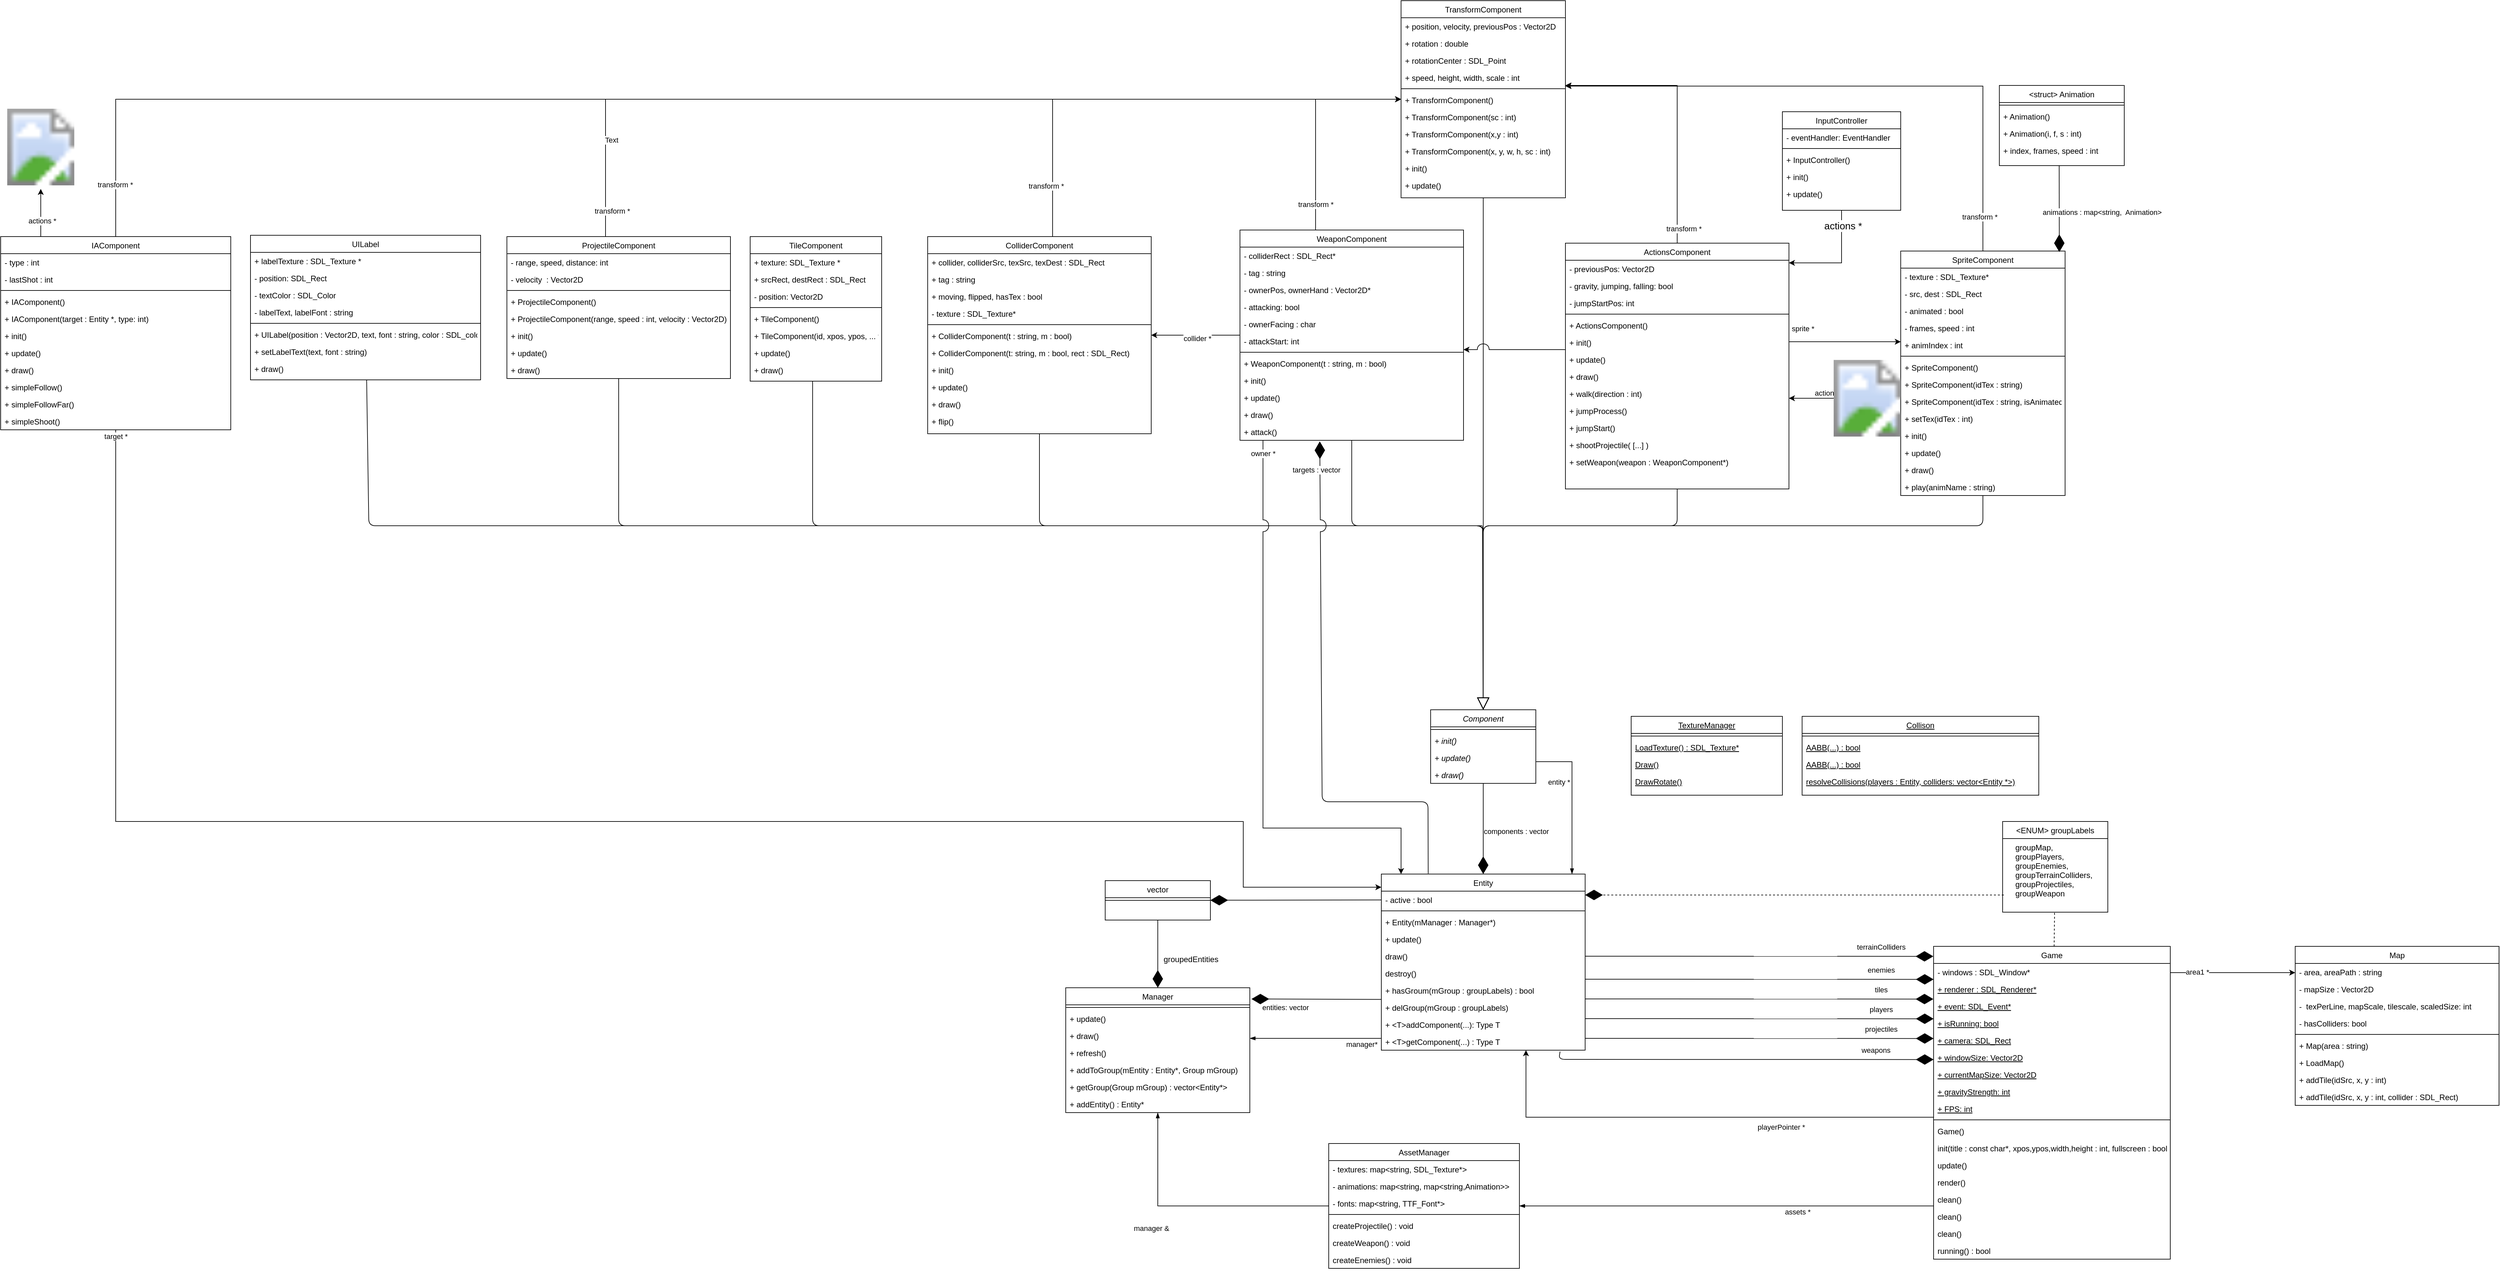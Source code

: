 <mxfile version="14.3.1" type="github">
  <diagram id="C5RBs43oDa-KdzZeNtuy" name="Page-1">
    <mxGraphModel dx="8764" dy="4984" grid="1" gridSize="10" guides="1" tooltips="1" connect="1" arrows="1" fold="1" page="1" pageScale="1" pageWidth="827" pageHeight="1169" math="0" shadow="0">
      <root>
        <mxCell id="WIyWlLk6GJQsqaUBKTNV-0" />
        <mxCell id="WIyWlLk6GJQsqaUBKTNV-1" parent="WIyWlLk6GJQsqaUBKTNV-0" />
        <mxCell id="th5yOO53ETZ3JEMIR0LH-46" style="edgeStyle=orthogonalEdgeStyle;rounded=0;orthogonalLoop=1;jettySize=auto;html=1;endArrow=blockThin;endFill=1;" parent="WIyWlLk6GJQsqaUBKTNV-1" source="th5yOO53ETZ3JEMIR0LH-0" target="th5yOO53ETZ3JEMIR0LH-40" edge="1">
          <mxGeometry relative="1" as="geometry">
            <Array as="points">
              <mxPoint x="850" y="755" />
              <mxPoint x="850" y="755" />
            </Array>
          </mxGeometry>
        </mxCell>
        <mxCell id="th5yOO53ETZ3JEMIR0LH-48" value="assets *" style="edgeLabel;html=1;align=center;verticalAlign=middle;resizable=0;points=[];" parent="th5yOO53ETZ3JEMIR0LH-46" vertex="1" connectable="0">
          <mxGeometry x="-0.193" relative="1" as="geometry">
            <mxPoint x="46.67" y="9" as="offset" />
          </mxGeometry>
        </mxCell>
        <mxCell id="5-TeF3djYb3yzFa6-7YK-39" style="edgeStyle=orthogonalEdgeStyle;rounded=0;orthogonalLoop=1;jettySize=auto;html=1;" edge="1" parent="WIyWlLk6GJQsqaUBKTNV-1" source="th5yOO53ETZ3JEMIR0LH-0" target="5-TeF3djYb3yzFa6-7YK-27">
          <mxGeometry relative="1" as="geometry">
            <Array as="points">
              <mxPoint x="1830" y="400" />
              <mxPoint x="1830" y="400" />
            </Array>
          </mxGeometry>
        </mxCell>
        <mxCell id="5-TeF3djYb3yzFa6-7YK-40" value="area1 *" style="edgeLabel;html=1;align=center;verticalAlign=middle;resizable=0;points=[];" vertex="1" connectable="0" parent="5-TeF3djYb3yzFa6-7YK-39">
          <mxGeometry x="0.326" y="-1" relative="1" as="geometry">
            <mxPoint x="-85.71" y="-2" as="offset" />
          </mxGeometry>
        </mxCell>
        <mxCell id="th5yOO53ETZ3JEMIR0LH-0" value="Game" style="swimlane;fontStyle=0;align=center;verticalAlign=top;childLayout=stackLayout;horizontal=1;startSize=26;horizontalStack=0;resizeParent=1;resizeLast=0;collapsible=1;marginBottom=0;rounded=0;shadow=0;strokeWidth=1;" parent="WIyWlLk6GJQsqaUBKTNV-1" vertex="1">
          <mxGeometry x="1330" y="360" width="360" height="476" as="geometry">
            <mxRectangle x="130" y="380" width="160" height="26" as="alternateBounds" />
          </mxGeometry>
        </mxCell>
        <mxCell id="th5yOO53ETZ3JEMIR0LH-1" value="- windows : SDL_Window*" style="text;align=left;verticalAlign=top;spacingLeft=4;spacingRight=4;overflow=hidden;rotatable=0;points=[[0,0.5],[1,0.5]];portConstraint=eastwest;" parent="th5yOO53ETZ3JEMIR0LH-0" vertex="1">
          <mxGeometry y="26" width="360" height="26" as="geometry" />
        </mxCell>
        <mxCell id="th5yOO53ETZ3JEMIR0LH-2" value="+ renderer : SDL_Renderer*" style="text;align=left;verticalAlign=top;spacingLeft=4;spacingRight=4;overflow=hidden;rotatable=0;points=[[0,0.5],[1,0.5]];portConstraint=eastwest;rounded=0;shadow=0;html=0;fontStyle=4" parent="th5yOO53ETZ3JEMIR0LH-0" vertex="1">
          <mxGeometry y="52" width="360" height="26" as="geometry" />
        </mxCell>
        <mxCell id="th5yOO53ETZ3JEMIR0LH-15" value="+ event: SDL_Event*" style="text;align=left;verticalAlign=top;spacingLeft=4;spacingRight=4;overflow=hidden;rotatable=0;points=[[0,0.5],[1,0.5]];portConstraint=eastwest;rounded=0;shadow=0;html=0;fontStyle=4" parent="th5yOO53ETZ3JEMIR0LH-0" vertex="1">
          <mxGeometry y="78" width="360" height="26" as="geometry" />
        </mxCell>
        <mxCell id="th5yOO53ETZ3JEMIR0LH-17" value="+ isRunning: bool" style="text;align=left;verticalAlign=top;spacingLeft=4;spacingRight=4;overflow=hidden;rotatable=0;points=[[0,0.5],[1,0.5]];portConstraint=eastwest;rounded=0;shadow=0;html=0;fontStyle=4" parent="th5yOO53ETZ3JEMIR0LH-0" vertex="1">
          <mxGeometry y="104" width="360" height="26" as="geometry" />
        </mxCell>
        <mxCell id="th5yOO53ETZ3JEMIR0LH-18" value="+ camera: SDL_Rect" style="text;align=left;verticalAlign=top;spacingLeft=4;spacingRight=4;overflow=hidden;rotatable=0;points=[[0,0.5],[1,0.5]];portConstraint=eastwest;rounded=0;shadow=0;html=0;fontStyle=4" parent="th5yOO53ETZ3JEMIR0LH-0" vertex="1">
          <mxGeometry y="130" width="360" height="26" as="geometry" />
        </mxCell>
        <mxCell id="th5yOO53ETZ3JEMIR0LH-19" value="+ windowSize: Vector2D" style="text;align=left;verticalAlign=top;spacingLeft=4;spacingRight=4;overflow=hidden;rotatable=0;points=[[0,0.5],[1,0.5]];portConstraint=eastwest;rounded=0;shadow=0;html=0;fontStyle=4" parent="th5yOO53ETZ3JEMIR0LH-0" vertex="1">
          <mxGeometry y="156" width="360" height="26" as="geometry" />
        </mxCell>
        <mxCell id="th5yOO53ETZ3JEMIR0LH-20" value="+ currentMapSize: Vector2D" style="text;align=left;verticalAlign=top;spacingLeft=4;spacingRight=4;overflow=hidden;rotatable=0;points=[[0,0.5],[1,0.5]];portConstraint=eastwest;rounded=0;shadow=0;html=0;fontStyle=4" parent="th5yOO53ETZ3JEMIR0LH-0" vertex="1">
          <mxGeometry y="182" width="360" height="26" as="geometry" />
        </mxCell>
        <mxCell id="th5yOO53ETZ3JEMIR0LH-21" value="+ gravityStrength: int" style="text;align=left;verticalAlign=top;spacingLeft=4;spacingRight=4;overflow=hidden;rotatable=0;points=[[0,0.5],[1,0.5]];portConstraint=eastwest;rounded=0;shadow=0;html=0;fontStyle=4" parent="th5yOO53ETZ3JEMIR0LH-0" vertex="1">
          <mxGeometry y="208" width="360" height="26" as="geometry" />
        </mxCell>
        <mxCell id="th5yOO53ETZ3JEMIR0LH-22" value="+ FPS: int" style="text;align=left;verticalAlign=top;spacingLeft=4;spacingRight=4;overflow=hidden;rotatable=0;points=[[0,0.5],[1,0.5]];portConstraint=eastwest;rounded=0;shadow=0;html=0;fontStyle=4" parent="th5yOO53ETZ3JEMIR0LH-0" vertex="1">
          <mxGeometry y="234" width="360" height="26" as="geometry" />
        </mxCell>
        <mxCell id="th5yOO53ETZ3JEMIR0LH-3" value="" style="line;html=1;strokeWidth=1;align=left;verticalAlign=middle;spacingTop=-1;spacingLeft=3;spacingRight=3;rotatable=0;labelPosition=right;points=[];portConstraint=eastwest;" parent="th5yOO53ETZ3JEMIR0LH-0" vertex="1">
          <mxGeometry y="260" width="360" height="8" as="geometry" />
        </mxCell>
        <mxCell id="th5yOO53ETZ3JEMIR0LH-4" value="Game()" style="text;align=left;verticalAlign=top;spacingLeft=4;spacingRight=4;overflow=hidden;rotatable=0;points=[[0,0.5],[1,0.5]];portConstraint=eastwest;fontStyle=0" parent="th5yOO53ETZ3JEMIR0LH-0" vertex="1">
          <mxGeometry y="268" width="360" height="26" as="geometry" />
        </mxCell>
        <mxCell id="th5yOO53ETZ3JEMIR0LH-38" value="init(title : const char*, xpos,ypos,width,height : int, fullscreen : bool)&#xa;" style="text;align=left;verticalAlign=top;spacingLeft=4;spacingRight=4;overflow=hidden;rotatable=0;points=[[0,0.5],[1,0.5]];portConstraint=eastwest;" parent="th5yOO53ETZ3JEMIR0LH-0" vertex="1">
          <mxGeometry y="294" width="360" height="26" as="geometry" />
        </mxCell>
        <mxCell id="th5yOO53ETZ3JEMIR0LH-5" value="update()" style="text;align=left;verticalAlign=top;spacingLeft=4;spacingRight=4;overflow=hidden;rotatable=0;points=[[0,0.5],[1,0.5]];portConstraint=eastwest;" parent="th5yOO53ETZ3JEMIR0LH-0" vertex="1">
          <mxGeometry y="320" width="360" height="26" as="geometry" />
        </mxCell>
        <mxCell id="th5yOO53ETZ3JEMIR0LH-14" value="render()" style="text;align=left;verticalAlign=top;spacingLeft=4;spacingRight=4;overflow=hidden;rotatable=0;points=[[0,0.5],[1,0.5]];portConstraint=eastwest;" parent="th5yOO53ETZ3JEMIR0LH-0" vertex="1">
          <mxGeometry y="346" width="360" height="26" as="geometry" />
        </mxCell>
        <mxCell id="5-TeF3djYb3yzFa6-7YK-45" value="clean()" style="text;align=left;verticalAlign=top;spacingLeft=4;spacingRight=4;overflow=hidden;rotatable=0;points=[[0,0.5],[1,0.5]];portConstraint=eastwest;" vertex="1" parent="th5yOO53ETZ3JEMIR0LH-0">
          <mxGeometry y="372" width="360" height="26" as="geometry" />
        </mxCell>
        <mxCell id="5-TeF3djYb3yzFa6-7YK-44" value="clean()" style="text;align=left;verticalAlign=top;spacingLeft=4;spacingRight=4;overflow=hidden;rotatable=0;points=[[0,0.5],[1,0.5]];portConstraint=eastwest;" vertex="1" parent="th5yOO53ETZ3JEMIR0LH-0">
          <mxGeometry y="398" width="360" height="26" as="geometry" />
        </mxCell>
        <mxCell id="th5yOO53ETZ3JEMIR0LH-12" value="clean()" style="text;align=left;verticalAlign=top;spacingLeft=4;spacingRight=4;overflow=hidden;rotatable=0;points=[[0,0.5],[1,0.5]];portConstraint=eastwest;" parent="th5yOO53ETZ3JEMIR0LH-0" vertex="1">
          <mxGeometry y="424" width="360" height="26" as="geometry" />
        </mxCell>
        <mxCell id="th5yOO53ETZ3JEMIR0LH-13" value="running() : bool" style="text;align=left;verticalAlign=top;spacingLeft=4;spacingRight=4;overflow=hidden;rotatable=0;points=[[0,0.5],[1,0.5]];portConstraint=eastwest;" parent="th5yOO53ETZ3JEMIR0LH-0" vertex="1">
          <mxGeometry y="450" width="360" height="26" as="geometry" />
        </mxCell>
        <mxCell id="th5yOO53ETZ3JEMIR0LH-53" style="edgeStyle=orthogonalEdgeStyle;rounded=0;orthogonalLoop=1;jettySize=auto;html=1;endArrow=blockThin;endFill=1;" parent="WIyWlLk6GJQsqaUBKTNV-1" source="th5yOO53ETZ3JEMIR0LH-24" target="th5yOO53ETZ3JEMIR0LH-50" edge="1">
          <mxGeometry relative="1" as="geometry">
            <Array as="points">
              <mxPoint x="340" y="500" />
              <mxPoint x="340" y="500" />
            </Array>
            <mxPoint x="430" y="490" as="sourcePoint" />
          </mxGeometry>
        </mxCell>
        <mxCell id="th5yOO53ETZ3JEMIR0LH-54" value="manager*" style="edgeLabel;html=1;align=center;verticalAlign=middle;resizable=0;points=[];" parent="th5yOO53ETZ3JEMIR0LH-53" vertex="1" connectable="0">
          <mxGeometry x="0.354" y="-2" relative="1" as="geometry">
            <mxPoint x="105.43" y="10.97" as="offset" />
          </mxGeometry>
        </mxCell>
        <mxCell id="th5yOO53ETZ3JEMIR0LH-24" value="Entity" style="swimlane;fontStyle=0;align=center;verticalAlign=top;childLayout=stackLayout;horizontal=1;startSize=26;horizontalStack=0;resizeParent=1;resizeLast=0;collapsible=1;marginBottom=0;rounded=0;shadow=0;strokeWidth=1;" parent="WIyWlLk6GJQsqaUBKTNV-1" vertex="1">
          <mxGeometry x="490" y="250" width="310" height="268" as="geometry">
            <mxRectangle x="130" y="380" width="160" height="26" as="alternateBounds" />
          </mxGeometry>
        </mxCell>
        <mxCell id="th5yOO53ETZ3JEMIR0LH-55" value="- active : bool" style="text;align=left;verticalAlign=top;spacingLeft=4;spacingRight=4;overflow=hidden;rotatable=0;points=[[0,0.5],[1,0.5]];portConstraint=eastwest;" parent="th5yOO53ETZ3JEMIR0LH-24" vertex="1">
          <mxGeometry y="26" width="310" height="26" as="geometry" />
        </mxCell>
        <mxCell id="th5yOO53ETZ3JEMIR0LH-27" value="" style="line;html=1;strokeWidth=1;align=left;verticalAlign=middle;spacingTop=-1;spacingLeft=3;spacingRight=3;rotatable=0;labelPosition=right;points=[];portConstraint=eastwest;" parent="th5yOO53ETZ3JEMIR0LH-24" vertex="1">
          <mxGeometry y="52" width="310" height="8" as="geometry" />
        </mxCell>
        <mxCell id="th5yOO53ETZ3JEMIR0LH-68" value="+ Entity(mManager : Manager*)" style="text;align=left;verticalAlign=top;spacingLeft=4;spacingRight=4;overflow=hidden;rotatable=0;points=[[0,0.5],[1,0.5]];portConstraint=eastwest;fontStyle=0" parent="th5yOO53ETZ3JEMIR0LH-24" vertex="1">
          <mxGeometry y="60" width="310" height="26" as="geometry" />
        </mxCell>
        <mxCell id="th5yOO53ETZ3JEMIR0LH-70" value="+ update()" style="text;align=left;verticalAlign=top;spacingLeft=4;spacingRight=4;overflow=hidden;rotatable=0;points=[[0,0.5],[1,0.5]];portConstraint=eastwest;" parent="th5yOO53ETZ3JEMIR0LH-24" vertex="1">
          <mxGeometry y="86" width="310" height="26" as="geometry" />
        </mxCell>
        <mxCell id="th5yOO53ETZ3JEMIR0LH-71" value="draw()" style="text;align=left;verticalAlign=top;spacingLeft=4;spacingRight=4;overflow=hidden;rotatable=0;points=[[0,0.5],[1,0.5]];portConstraint=eastwest;" parent="th5yOO53ETZ3JEMIR0LH-24" vertex="1">
          <mxGeometry y="112" width="310" height="26" as="geometry" />
        </mxCell>
        <mxCell id="th5yOO53ETZ3JEMIR0LH-72" value="destroy()" style="text;align=left;verticalAlign=top;spacingLeft=4;spacingRight=4;overflow=hidden;rotatable=0;points=[[0,0.5],[1,0.5]];portConstraint=eastwest;" parent="th5yOO53ETZ3JEMIR0LH-24" vertex="1">
          <mxGeometry y="138" width="310" height="26" as="geometry" />
        </mxCell>
        <mxCell id="th5yOO53ETZ3JEMIR0LH-74" value="+ hasGroum(mGroup : groupLabels) : bool&#xa;" style="text;align=left;verticalAlign=top;spacingLeft=4;spacingRight=4;overflow=hidden;rotatable=0;points=[[0,0.5],[1,0.5]];portConstraint=eastwest;" parent="th5yOO53ETZ3JEMIR0LH-24" vertex="1">
          <mxGeometry y="164" width="310" height="26" as="geometry" />
        </mxCell>
        <mxCell id="th5yOO53ETZ3JEMIR0LH-73" value="+ delGroup(mGroup : groupLabels)&#xa;" style="text;align=left;verticalAlign=top;spacingLeft=4;spacingRight=4;overflow=hidden;rotatable=0;points=[[0,0.5],[1,0.5]];portConstraint=eastwest;" parent="th5yOO53ETZ3JEMIR0LH-24" vertex="1">
          <mxGeometry y="190" width="310" height="26" as="geometry" />
        </mxCell>
        <mxCell id="th5yOO53ETZ3JEMIR0LH-75" value="+ &lt;T&gt;addComponent(...): Type T&#xa;" style="text;align=left;verticalAlign=top;spacingLeft=4;spacingRight=4;overflow=hidden;rotatable=0;points=[[0,0.5],[1,0.5]];portConstraint=eastwest;" parent="th5yOO53ETZ3JEMIR0LH-24" vertex="1">
          <mxGeometry y="216" width="310" height="26" as="geometry" />
        </mxCell>
        <mxCell id="th5yOO53ETZ3JEMIR0LH-76" value="+ &lt;T&gt;getComponent(...) : Type T&#xa;" style="text;align=left;verticalAlign=top;spacingLeft=4;spacingRight=4;overflow=hidden;rotatable=0;points=[[0,0.5],[1,0.5]];portConstraint=eastwest;" parent="th5yOO53ETZ3JEMIR0LH-24" vertex="1">
          <mxGeometry y="242" width="310" height="26" as="geometry" />
        </mxCell>
        <mxCell id="th5yOO53ETZ3JEMIR0LH-30" style="edgeStyle=orthogonalEdgeStyle;rounded=0;orthogonalLoop=1;jettySize=auto;html=1;" parent="WIyWlLk6GJQsqaUBKTNV-1" source="th5yOO53ETZ3JEMIR0LH-0" target="th5yOO53ETZ3JEMIR0LH-24" edge="1">
          <mxGeometry relative="1" as="geometry">
            <mxPoint x="620" y="500" as="targetPoint" />
            <Array as="points">
              <mxPoint x="710" y="620" />
            </Array>
          </mxGeometry>
        </mxCell>
        <mxCell id="th5yOO53ETZ3JEMIR0LH-31" value="playerPointer *" style="edgeLabel;html=1;align=center;verticalAlign=middle;resizable=0;points=[];" parent="th5yOO53ETZ3JEMIR0LH-30" vertex="1" connectable="0">
          <mxGeometry x="-0.319" y="5" relative="1" as="geometry">
            <mxPoint x="13.47" y="10.0" as="offset" />
          </mxGeometry>
        </mxCell>
        <mxCell id="th5yOO53ETZ3JEMIR0LH-32" value="&lt;ENUM&gt; groupLabels" style="swimlane;fontStyle=0;align=center;verticalAlign=top;childLayout=stackLayout;horizontal=1;startSize=26;horizontalStack=0;resizeParent=1;resizeLast=0;collapsible=1;marginBottom=0;rounded=0;shadow=0;strokeWidth=1;" parent="WIyWlLk6GJQsqaUBKTNV-1" vertex="1">
          <mxGeometry x="1435" y="170" width="160" height="138" as="geometry">
            <mxRectangle x="130" y="380" width="160" height="26" as="alternateBounds" />
          </mxGeometry>
        </mxCell>
        <mxCell id="th5yOO53ETZ3JEMIR0LH-36" value="    groupMap,&#xa;    groupPlayers,&#xa;    groupEnemies,&#xa;    groupTerrainColliders,&#xa;    groupProjectiles,&#xa;    groupWeapon" style="text;strokeColor=none;fillColor=none;align=left;verticalAlign=top;spacingLeft=4;spacingRight=4;overflow=hidden;rotatable=0;points=[[0,0.5],[1,0.5]];portConstraint=eastwest;" parent="th5yOO53ETZ3JEMIR0LH-32" vertex="1">
          <mxGeometry y="26" width="160" height="94" as="geometry" />
        </mxCell>
        <mxCell id="th5yOO53ETZ3JEMIR0LH-39" value="" style="html=1;verticalAlign=bottom;endArrow=none;dashed=1;endSize=8;endFill=0;" parent="WIyWlLk6GJQsqaUBKTNV-1" source="th5yOO53ETZ3JEMIR0LH-0" target="th5yOO53ETZ3JEMIR0LH-32" edge="1">
          <mxGeometry relative="1" as="geometry">
            <mxPoint x="1250" y="330" as="sourcePoint" />
            <mxPoint x="1170" y="330" as="targetPoint" />
          </mxGeometry>
        </mxCell>
        <mxCell id="th5yOO53ETZ3JEMIR0LH-40" value="AssetManager" style="swimlane;fontStyle=0;align=center;verticalAlign=top;childLayout=stackLayout;horizontal=1;startSize=26;horizontalStack=0;resizeParent=1;resizeLast=0;collapsible=1;marginBottom=0;rounded=0;shadow=0;strokeWidth=1;" parent="WIyWlLk6GJQsqaUBKTNV-1" vertex="1">
          <mxGeometry x="410" y="660" width="290" height="190" as="geometry">
            <mxRectangle x="130" y="380" width="160" height="26" as="alternateBounds" />
          </mxGeometry>
        </mxCell>
        <mxCell id="th5yOO53ETZ3JEMIR0LH-99" value="- textures: map&lt;string, SDL_Texture*&gt;" style="text;align=left;verticalAlign=top;spacingLeft=4;spacingRight=4;overflow=hidden;rotatable=0;points=[[0,0.5],[1,0.5]];portConstraint=eastwest;" parent="th5yOO53ETZ3JEMIR0LH-40" vertex="1">
          <mxGeometry y="26" width="290" height="26" as="geometry" />
        </mxCell>
        <mxCell id="th5yOO53ETZ3JEMIR0LH-100" value="- animations: map&lt;string, map&lt;string,Animation&gt;&gt;" style="text;align=left;verticalAlign=top;spacingLeft=4;spacingRight=4;overflow=hidden;rotatable=0;points=[[0,0.5],[1,0.5]];portConstraint=eastwest;" parent="th5yOO53ETZ3JEMIR0LH-40" vertex="1">
          <mxGeometry y="52" width="290" height="26" as="geometry" />
        </mxCell>
        <mxCell id="th5yOO53ETZ3JEMIR0LH-101" value="- fonts: map&lt;string, TTF_Font*&gt;" style="text;align=left;verticalAlign=top;spacingLeft=4;spacingRight=4;overflow=hidden;rotatable=0;points=[[0,0.5],[1,0.5]];portConstraint=eastwest;" parent="th5yOO53ETZ3JEMIR0LH-40" vertex="1">
          <mxGeometry y="78" width="290" height="26" as="geometry" />
        </mxCell>
        <mxCell id="th5yOO53ETZ3JEMIR0LH-43" value="" style="line;html=1;strokeWidth=1;align=left;verticalAlign=middle;spacingTop=-1;spacingLeft=3;spacingRight=3;rotatable=0;labelPosition=right;points=[];portConstraint=eastwest;" parent="th5yOO53ETZ3JEMIR0LH-40" vertex="1">
          <mxGeometry y="104" width="290" height="8" as="geometry" />
        </mxCell>
        <mxCell id="th5yOO53ETZ3JEMIR0LH-96" value="createProjectile() : void" style="text;align=left;verticalAlign=top;spacingLeft=4;spacingRight=4;overflow=hidden;rotatable=0;points=[[0,0.5],[1,0.5]];portConstraint=eastwest;" parent="th5yOO53ETZ3JEMIR0LH-40" vertex="1">
          <mxGeometry y="112" width="290" height="26" as="geometry" />
        </mxCell>
        <mxCell id="th5yOO53ETZ3JEMIR0LH-97" value="createWeapon() : void" style="text;align=left;verticalAlign=top;spacingLeft=4;spacingRight=4;overflow=hidden;rotatable=0;points=[[0,0.5],[1,0.5]];portConstraint=eastwest;" parent="th5yOO53ETZ3JEMIR0LH-40" vertex="1">
          <mxGeometry y="138" width="290" height="26" as="geometry" />
        </mxCell>
        <mxCell id="th5yOO53ETZ3JEMIR0LH-98" value="createEnemies() : void" style="text;align=left;verticalAlign=top;spacingLeft=4;spacingRight=4;overflow=hidden;rotatable=0;points=[[0,0.5],[1,0.5]];portConstraint=eastwest;" parent="th5yOO53ETZ3JEMIR0LH-40" vertex="1">
          <mxGeometry y="164" width="290" height="26" as="geometry" />
        </mxCell>
        <mxCell id="th5yOO53ETZ3JEMIR0LH-50" value="Manager" style="swimlane;fontStyle=0;align=center;verticalAlign=top;childLayout=stackLayout;horizontal=1;startSize=26;horizontalStack=0;resizeParent=1;resizeLast=0;collapsible=1;marginBottom=0;rounded=0;shadow=0;strokeWidth=1;" parent="WIyWlLk6GJQsqaUBKTNV-1" vertex="1">
          <mxGeometry x="10" y="423" width="280" height="190" as="geometry">
            <mxRectangle x="130" y="380" width="160" height="26" as="alternateBounds" />
          </mxGeometry>
        </mxCell>
        <mxCell id="th5yOO53ETZ3JEMIR0LH-52" value="" style="line;html=1;strokeWidth=1;align=left;verticalAlign=middle;spacingTop=-1;spacingLeft=3;spacingRight=3;rotatable=0;labelPosition=right;points=[];portConstraint=eastwest;" parent="th5yOO53ETZ3JEMIR0LH-50" vertex="1">
          <mxGeometry y="26" width="280" height="8" as="geometry" />
        </mxCell>
        <mxCell id="th5yOO53ETZ3JEMIR0LH-87" value="+ update()" style="text;align=left;verticalAlign=top;spacingLeft=4;spacingRight=4;overflow=hidden;rotatable=0;points=[[0,0.5],[1,0.5]];portConstraint=eastwest;fontStyle=0" parent="th5yOO53ETZ3JEMIR0LH-50" vertex="1">
          <mxGeometry y="34" width="280" height="26" as="geometry" />
        </mxCell>
        <mxCell id="th5yOO53ETZ3JEMIR0LH-88" value="+ draw()" style="text;align=left;verticalAlign=top;spacingLeft=4;spacingRight=4;overflow=hidden;rotatable=0;points=[[0,0.5],[1,0.5]];portConstraint=eastwest;fontStyle=0" parent="th5yOO53ETZ3JEMIR0LH-50" vertex="1">
          <mxGeometry y="60" width="280" height="26" as="geometry" />
        </mxCell>
        <mxCell id="th5yOO53ETZ3JEMIR0LH-89" value="+ refresh()" style="text;align=left;verticalAlign=top;spacingLeft=4;spacingRight=4;overflow=hidden;rotatable=0;points=[[0,0.5],[1,0.5]];portConstraint=eastwest;fontStyle=0" parent="th5yOO53ETZ3JEMIR0LH-50" vertex="1">
          <mxGeometry y="86" width="280" height="26" as="geometry" />
        </mxCell>
        <mxCell id="th5yOO53ETZ3JEMIR0LH-90" value="+ addToGroup(mEntity : Entity*, Group mGroup)" style="text;align=left;verticalAlign=top;spacingLeft=4;spacingRight=4;overflow=hidden;rotatable=0;points=[[0,0.5],[1,0.5]];portConstraint=eastwest;fontStyle=0" parent="th5yOO53ETZ3JEMIR0LH-50" vertex="1">
          <mxGeometry y="112" width="280" height="26" as="geometry" />
        </mxCell>
        <mxCell id="th5yOO53ETZ3JEMIR0LH-91" value="+ getGroup(Group mGroup) : vector&lt;Entity*&gt;" style="text;align=left;verticalAlign=top;spacingLeft=4;spacingRight=4;overflow=hidden;rotatable=0;points=[[0,0.5],[1,0.5]];portConstraint=eastwest;fontStyle=0" parent="th5yOO53ETZ3JEMIR0LH-50" vertex="1">
          <mxGeometry y="138" width="280" height="26" as="geometry" />
        </mxCell>
        <mxCell id="th5yOO53ETZ3JEMIR0LH-92" value="+ addEntity() : Entity*" style="text;align=left;verticalAlign=top;spacingLeft=4;spacingRight=4;overflow=hidden;rotatable=0;points=[[0,0.5],[1,0.5]];portConstraint=eastwest;fontStyle=0" parent="th5yOO53ETZ3JEMIR0LH-50" vertex="1">
          <mxGeometry y="164" width="280" height="26" as="geometry" />
        </mxCell>
        <mxCell id="th5yOO53ETZ3JEMIR0LH-63" style="edgeStyle=orthogonalEdgeStyle;rounded=0;orthogonalLoop=1;jettySize=auto;html=1;endArrow=blockThin;endFill=1;" parent="WIyWlLk6GJQsqaUBKTNV-1" source="th5yOO53ETZ3JEMIR0LH-56" target="th5yOO53ETZ3JEMIR0LH-24" edge="1">
          <mxGeometry relative="1" as="geometry">
            <mxPoint x="820" y="50" as="sourcePoint" />
            <Array as="points">
              <mxPoint x="780" y="79" />
            </Array>
          </mxGeometry>
        </mxCell>
        <mxCell id="th5yOO53ETZ3JEMIR0LH-64" value="entity *" style="edgeLabel;html=1;align=center;verticalAlign=middle;resizable=0;points=[];" parent="th5yOO53ETZ3JEMIR0LH-63" vertex="1" connectable="0">
          <mxGeometry x="-0.684" y="1" relative="1" as="geometry">
            <mxPoint x="-1" y="32" as="offset" />
          </mxGeometry>
        </mxCell>
        <mxCell id="th5yOO53ETZ3JEMIR0LH-56" value="Component" style="swimlane;fontStyle=2;align=center;verticalAlign=top;childLayout=stackLayout;horizontal=1;startSize=26;horizontalStack=0;resizeParent=1;resizeLast=0;collapsible=1;marginBottom=0;rounded=0;shadow=0;strokeWidth=1;" parent="WIyWlLk6GJQsqaUBKTNV-1" vertex="1">
          <mxGeometry x="565" width="160" height="112" as="geometry">
            <mxRectangle x="130" y="380" width="160" height="26" as="alternateBounds" />
          </mxGeometry>
        </mxCell>
        <mxCell id="th5yOO53ETZ3JEMIR0LH-58" value="" style="line;html=1;strokeWidth=1;align=left;verticalAlign=middle;spacingTop=-1;spacingLeft=3;spacingRight=3;rotatable=0;labelPosition=right;points=[];portConstraint=eastwest;" parent="th5yOO53ETZ3JEMIR0LH-56" vertex="1">
          <mxGeometry y="26" width="160" height="8" as="geometry" />
        </mxCell>
        <mxCell id="th5yOO53ETZ3JEMIR0LH-65" value="+ init()" style="text;align=left;verticalAlign=top;spacingLeft=4;spacingRight=4;overflow=hidden;rotatable=0;points=[[0,0.5],[1,0.5]];portConstraint=eastwest;fontStyle=2" parent="th5yOO53ETZ3JEMIR0LH-56" vertex="1">
          <mxGeometry y="34" width="160" height="26" as="geometry" />
        </mxCell>
        <mxCell id="th5yOO53ETZ3JEMIR0LH-67" value="+ update()" style="text;align=left;verticalAlign=top;spacingLeft=4;spacingRight=4;overflow=hidden;rotatable=0;points=[[0,0.5],[1,0.5]];portConstraint=eastwest;fontStyle=2" parent="th5yOO53ETZ3JEMIR0LH-56" vertex="1">
          <mxGeometry y="60" width="160" height="26" as="geometry" />
        </mxCell>
        <mxCell id="th5yOO53ETZ3JEMIR0LH-66" value="+ draw()" style="text;align=left;verticalAlign=top;spacingLeft=4;spacingRight=4;overflow=hidden;rotatable=0;points=[[0,0.5],[1,0.5]];portConstraint=eastwest;fontStyle=2" parent="th5yOO53ETZ3JEMIR0LH-56" vertex="1">
          <mxGeometry y="86" width="160" height="26" as="geometry" />
        </mxCell>
        <mxCell id="th5yOO53ETZ3JEMIR0LH-61" value="" style="endArrow=diamondThin;endFill=1;endSize=24;html=1;" parent="WIyWlLk6GJQsqaUBKTNV-1" source="th5yOO53ETZ3JEMIR0LH-56" target="th5yOO53ETZ3JEMIR0LH-24" edge="1">
          <mxGeometry width="160" relative="1" as="geometry">
            <mxPoint x="370" y="230" as="sourcePoint" />
            <mxPoint x="530" y="230" as="targetPoint" />
          </mxGeometry>
        </mxCell>
        <mxCell id="th5yOO53ETZ3JEMIR0LH-62" value="components : vector " style="edgeLabel;html=1;align=center;verticalAlign=middle;resizable=0;points=[];" parent="th5yOO53ETZ3JEMIR0LH-61" vertex="1" connectable="0">
          <mxGeometry x="-0.412" y="4" relative="1" as="geometry">
            <mxPoint x="46" y="32" as="offset" />
          </mxGeometry>
        </mxCell>
        <mxCell id="th5yOO53ETZ3JEMIR0LH-77" value="" style="endArrow=diamondThin;endFill=1;endSize=24;html=1;entryX=1.009;entryY=0.09;entryDx=0;entryDy=0;entryPerimeter=0;exitX=-0.001;exitY=0.027;exitDx=0;exitDy=0;exitPerimeter=0;" parent="WIyWlLk6GJQsqaUBKTNV-1" source="th5yOO53ETZ3JEMIR0LH-73" target="th5yOO53ETZ3JEMIR0LH-50" edge="1">
          <mxGeometry width="160" relative="1" as="geometry">
            <mxPoint x="490" y="506.206" as="sourcePoint" />
            <mxPoint x="290" y="342" as="targetPoint" />
            <Array as="points" />
          </mxGeometry>
        </mxCell>
        <mxCell id="th5yOO53ETZ3JEMIR0LH-78" value="entities: vector " style="edgeLabel;html=1;align=center;verticalAlign=middle;resizable=0;points=[];" parent="th5yOO53ETZ3JEMIR0LH-77" vertex="1" connectable="0">
          <mxGeometry x="-0.412" y="4" relative="1" as="geometry">
            <mxPoint x="-88.31" y="8.48" as="offset" />
          </mxGeometry>
        </mxCell>
        <mxCell id="th5yOO53ETZ3JEMIR0LH-80" value="vector" style="swimlane;fontStyle=0;align=center;verticalAlign=top;childLayout=stackLayout;horizontal=1;startSize=26;horizontalStack=0;resizeParent=1;resizeLast=0;collapsible=1;marginBottom=0;rounded=0;shadow=0;strokeWidth=1;" parent="WIyWlLk6GJQsqaUBKTNV-1" vertex="1">
          <mxGeometry x="70" y="260" width="160" height="60" as="geometry">
            <mxRectangle x="130" y="380" width="160" height="26" as="alternateBounds" />
          </mxGeometry>
        </mxCell>
        <mxCell id="th5yOO53ETZ3JEMIR0LH-81" value="" style="line;html=1;strokeWidth=1;align=left;verticalAlign=middle;spacingTop=-1;spacingLeft=3;spacingRight=3;rotatable=0;labelPosition=right;points=[];portConstraint=eastwest;" parent="th5yOO53ETZ3JEMIR0LH-80" vertex="1">
          <mxGeometry y="26" width="160" height="8" as="geometry" />
        </mxCell>
        <mxCell id="th5yOO53ETZ3JEMIR0LH-82" value="" style="endArrow=diamondThin;endFill=1;endSize=24;html=1;" parent="WIyWlLk6GJQsqaUBKTNV-1" source="th5yOO53ETZ3JEMIR0LH-80" target="th5yOO53ETZ3JEMIR0LH-50" edge="1">
          <mxGeometry width="160" relative="1" as="geometry">
            <mxPoint x="500" y="577.438" as="sourcePoint" />
            <mxPoint x="210" y="561" as="targetPoint" />
          </mxGeometry>
        </mxCell>
        <mxCell id="th5yOO53ETZ3JEMIR0LH-84" value="" style="endArrow=diamondThin;endFill=1;endSize=24;html=1;" parent="WIyWlLk6GJQsqaUBKTNV-1" source="th5yOO53ETZ3JEMIR0LH-55" target="th5yOO53ETZ3JEMIR0LH-80" edge="1">
          <mxGeometry width="160" relative="1" as="geometry">
            <mxPoint x="540" y="250" as="sourcePoint" />
            <mxPoint x="300" y="150" as="targetPoint" />
          </mxGeometry>
        </mxCell>
        <mxCell id="th5yOO53ETZ3JEMIR0LH-86" value="" style="endArrow=diamondThin;endFill=1;endSize=24;html=1;dashed=1;entryX=1;entryY=0.224;entryDx=0;entryDy=0;entryPerimeter=0;exitX=0.011;exitY=0.914;exitDx=0;exitDy=0;exitPerimeter=0;" parent="WIyWlLk6GJQsqaUBKTNV-1" source="th5yOO53ETZ3JEMIR0LH-36" target="th5yOO53ETZ3JEMIR0LH-55" edge="1">
          <mxGeometry width="160" relative="1" as="geometry">
            <mxPoint x="1000" y="282" as="sourcePoint" />
            <mxPoint x="1060" y="280" as="targetPoint" />
            <Array as="points" />
          </mxGeometry>
        </mxCell>
        <mxCell id="th5yOO53ETZ3JEMIR0LH-94" style="edgeStyle=orthogonalEdgeStyle;rounded=0;orthogonalLoop=1;jettySize=auto;html=1;endArrow=blockThin;endFill=1;" parent="WIyWlLk6GJQsqaUBKTNV-1" source="th5yOO53ETZ3JEMIR0LH-40" target="th5yOO53ETZ3JEMIR0LH-50" edge="1">
          <mxGeometry relative="1" as="geometry">
            <mxPoint x="450" y="825.999" as="sourcePoint" />
            <mxPoint x="240" y="799.999" as="targetPoint" />
          </mxGeometry>
        </mxCell>
        <mxCell id="th5yOO53ETZ3JEMIR0LH-95" value="manager &amp;amp;" style="edgeLabel;html=1;align=center;verticalAlign=middle;resizable=0;points=[];" parent="th5yOO53ETZ3JEMIR0LH-94" vertex="1" connectable="0">
          <mxGeometry x="0.354" y="-2" relative="1" as="geometry">
            <mxPoint x="-12" y="45.94" as="offset" />
          </mxGeometry>
        </mxCell>
        <mxCell id="th5yOO53ETZ3JEMIR0LH-102" value="Collison" style="swimlane;fontStyle=4;align=center;verticalAlign=top;childLayout=stackLayout;horizontal=1;startSize=26;horizontalStack=0;resizeParent=1;resizeLast=0;collapsible=1;marginBottom=0;rounded=0;shadow=0;strokeWidth=1;" parent="WIyWlLk6GJQsqaUBKTNV-1" vertex="1">
          <mxGeometry x="1130" y="10" width="360" height="120" as="geometry">
            <mxRectangle x="130" y="380" width="160" height="26" as="alternateBounds" />
          </mxGeometry>
        </mxCell>
        <mxCell id="th5yOO53ETZ3JEMIR0LH-104" value="" style="line;html=1;strokeWidth=1;align=left;verticalAlign=middle;spacingTop=-1;spacingLeft=3;spacingRight=3;rotatable=0;labelPosition=right;points=[];portConstraint=eastwest;" parent="th5yOO53ETZ3JEMIR0LH-102" vertex="1">
          <mxGeometry y="26" width="360" height="8" as="geometry" />
        </mxCell>
        <mxCell id="th5yOO53ETZ3JEMIR0LH-106" value="AABB(...) : bool" style="text;align=left;verticalAlign=top;spacingLeft=4;spacingRight=4;overflow=hidden;rotatable=0;points=[[0,0.5],[1,0.5]];portConstraint=eastwest;fontStyle=4" parent="th5yOO53ETZ3JEMIR0LH-102" vertex="1">
          <mxGeometry y="34" width="360" height="26" as="geometry" />
        </mxCell>
        <mxCell id="th5yOO53ETZ3JEMIR0LH-113" value="AABB(...) : bool" style="text;align=left;verticalAlign=top;spacingLeft=4;spacingRight=4;overflow=hidden;rotatable=0;points=[[0,0.5],[1,0.5]];portConstraint=eastwest;fontStyle=4" parent="th5yOO53ETZ3JEMIR0LH-102" vertex="1">
          <mxGeometry y="60" width="360" height="26" as="geometry" />
        </mxCell>
        <mxCell id="th5yOO53ETZ3JEMIR0LH-114" value="resolveCollisions(players : Entity, colliders: vector&lt;Entity *&gt;)" style="text;align=left;verticalAlign=top;spacingLeft=4;spacingRight=4;overflow=hidden;rotatable=0;points=[[0,0.5],[1,0.5]];portConstraint=eastwest;fontStyle=4" parent="th5yOO53ETZ3JEMIR0LH-102" vertex="1">
          <mxGeometry y="86" width="360" height="26" as="geometry" />
        </mxCell>
        <mxCell id="th5yOO53ETZ3JEMIR0LH-115" value="TextureManager" style="swimlane;fontStyle=4;align=center;verticalAlign=top;childLayout=stackLayout;horizontal=1;startSize=26;horizontalStack=0;resizeParent=1;resizeLast=0;collapsible=1;marginBottom=0;rounded=0;shadow=0;strokeWidth=1;" parent="WIyWlLk6GJQsqaUBKTNV-1" vertex="1">
          <mxGeometry x="870" y="10" width="230" height="120" as="geometry">
            <mxRectangle x="130" y="380" width="160" height="26" as="alternateBounds" />
          </mxGeometry>
        </mxCell>
        <mxCell id="th5yOO53ETZ3JEMIR0LH-116" value="" style="line;html=1;strokeWidth=1;align=left;verticalAlign=middle;spacingTop=-1;spacingLeft=3;spacingRight=3;rotatable=0;labelPosition=right;points=[];portConstraint=eastwest;" parent="th5yOO53ETZ3JEMIR0LH-115" vertex="1">
          <mxGeometry y="26" width="230" height="8" as="geometry" />
        </mxCell>
        <mxCell id="th5yOO53ETZ3JEMIR0LH-117" value="LoadTexture() : SDL_Texture*" style="text;align=left;verticalAlign=top;spacingLeft=4;spacingRight=4;overflow=hidden;rotatable=0;points=[[0,0.5],[1,0.5]];portConstraint=eastwest;fontStyle=4" parent="th5yOO53ETZ3JEMIR0LH-115" vertex="1">
          <mxGeometry y="34" width="230" height="26" as="geometry" />
        </mxCell>
        <mxCell id="th5yOO53ETZ3JEMIR0LH-118" value="Draw()" style="text;align=left;verticalAlign=top;spacingLeft=4;spacingRight=4;overflow=hidden;rotatable=0;points=[[0,0.5],[1,0.5]];portConstraint=eastwest;fontStyle=4" parent="th5yOO53ETZ3JEMIR0LH-115" vertex="1">
          <mxGeometry y="60" width="230" height="26" as="geometry" />
        </mxCell>
        <mxCell id="th5yOO53ETZ3JEMIR0LH-119" value="DrawRotate()" style="text;align=left;verticalAlign=top;spacingLeft=4;spacingRight=4;overflow=hidden;rotatable=0;points=[[0,0.5],[1,0.5]];portConstraint=eastwest;fontStyle=4" parent="th5yOO53ETZ3JEMIR0LH-115" vertex="1">
          <mxGeometry y="86" width="230" height="26" as="geometry" />
        </mxCell>
        <mxCell id="p8qPXEf4PS3Dpe8iqj9y-2" value="groupedEntities " style="text;html=1;align=center;verticalAlign=middle;resizable=0;points=[];autosize=1;" parent="WIyWlLk6GJQsqaUBKTNV-1" vertex="1">
          <mxGeometry x="150" y="370" width="100" height="20" as="geometry" />
        </mxCell>
        <mxCell id="p8qPXEf4PS3Dpe8iqj9y-8" value="TransformComponent" style="swimlane;fontStyle=0;align=center;verticalAlign=top;childLayout=stackLayout;horizontal=1;startSize=26;horizontalStack=0;resizeParent=1;resizeLast=0;collapsible=1;marginBottom=0;rounded=0;shadow=0;strokeWidth=1;" parent="WIyWlLk6GJQsqaUBKTNV-1" vertex="1">
          <mxGeometry x="520" y="-1079" width="250" height="300" as="geometry">
            <mxRectangle x="130" y="380" width="160" height="26" as="alternateBounds" />
          </mxGeometry>
        </mxCell>
        <mxCell id="p8qPXEf4PS3Dpe8iqj9y-9" value="+ position, velocity, previousPos  : Vector2D" style="text;align=left;verticalAlign=top;spacingLeft=4;spacingRight=4;overflow=hidden;rotatable=0;points=[[0,0.5],[1,0.5]];portConstraint=eastwest;" parent="p8qPXEf4PS3Dpe8iqj9y-8" vertex="1">
          <mxGeometry y="26" width="250" height="26" as="geometry" />
        </mxCell>
        <mxCell id="p8qPXEf4PS3Dpe8iqj9y-22" value="+ rotation : double" style="text;align=left;verticalAlign=top;spacingLeft=4;spacingRight=4;overflow=hidden;rotatable=0;points=[[0,0.5],[1,0.5]];portConstraint=eastwest;" parent="p8qPXEf4PS3Dpe8iqj9y-8" vertex="1">
          <mxGeometry y="52" width="250" height="26" as="geometry" />
        </mxCell>
        <mxCell id="p8qPXEf4PS3Dpe8iqj9y-23" value="+ rotationCenter : SDL_Point" style="text;align=left;verticalAlign=top;spacingLeft=4;spacingRight=4;overflow=hidden;rotatable=0;points=[[0,0.5],[1,0.5]];portConstraint=eastwest;" parent="p8qPXEf4PS3Dpe8iqj9y-8" vertex="1">
          <mxGeometry y="78" width="250" height="26" as="geometry" />
        </mxCell>
        <mxCell id="p8qPXEf4PS3Dpe8iqj9y-24" value="+ speed, height, width, scale : int" style="text;align=left;verticalAlign=top;spacingLeft=4;spacingRight=4;overflow=hidden;rotatable=0;points=[[0,0.5],[1,0.5]];portConstraint=eastwest;" parent="p8qPXEf4PS3Dpe8iqj9y-8" vertex="1">
          <mxGeometry y="104" width="250" height="26" as="geometry" />
        </mxCell>
        <mxCell id="p8qPXEf4PS3Dpe8iqj9y-10" value="" style="line;html=1;strokeWidth=1;align=left;verticalAlign=middle;spacingTop=-1;spacingLeft=3;spacingRight=3;rotatable=0;labelPosition=right;points=[];portConstraint=eastwest;" parent="p8qPXEf4PS3Dpe8iqj9y-8" vertex="1">
          <mxGeometry y="130" width="250" height="8" as="geometry" />
        </mxCell>
        <mxCell id="p8qPXEf4PS3Dpe8iqj9y-11" value="+ TransformComponent()" style="text;align=left;verticalAlign=top;spacingLeft=4;spacingRight=4;overflow=hidden;rotatable=0;points=[[0,0.5],[1,0.5]];portConstraint=eastwest;fontStyle=0" parent="p8qPXEf4PS3Dpe8iqj9y-8" vertex="1">
          <mxGeometry y="138" width="250" height="26" as="geometry" />
        </mxCell>
        <mxCell id="p8qPXEf4PS3Dpe8iqj9y-25" value="+ TransformComponent(sc : int)" style="text;align=left;verticalAlign=top;spacingLeft=4;spacingRight=4;overflow=hidden;rotatable=0;points=[[0,0.5],[1,0.5]];portConstraint=eastwest;fontStyle=0" parent="p8qPXEf4PS3Dpe8iqj9y-8" vertex="1">
          <mxGeometry y="164" width="250" height="26" as="geometry" />
        </mxCell>
        <mxCell id="p8qPXEf4PS3Dpe8iqj9y-26" value="+ TransformComponent(x,y : int)" style="text;align=left;verticalAlign=top;spacingLeft=4;spacingRight=4;overflow=hidden;rotatable=0;points=[[0,0.5],[1,0.5]];portConstraint=eastwest;fontStyle=0" parent="p8qPXEf4PS3Dpe8iqj9y-8" vertex="1">
          <mxGeometry y="190" width="250" height="26" as="geometry" />
        </mxCell>
        <mxCell id="p8qPXEf4PS3Dpe8iqj9y-27" value="+ TransformComponent(x, y, w, h, sc : int)" style="text;align=left;verticalAlign=top;spacingLeft=4;spacingRight=4;overflow=hidden;rotatable=0;points=[[0,0.5],[1,0.5]];portConstraint=eastwest;fontStyle=0" parent="p8qPXEf4PS3Dpe8iqj9y-8" vertex="1">
          <mxGeometry y="216" width="250" height="26" as="geometry" />
        </mxCell>
        <mxCell id="p8qPXEf4PS3Dpe8iqj9y-12" value="+ init()" style="text;align=left;verticalAlign=top;spacingLeft=4;spacingRight=4;overflow=hidden;rotatable=0;points=[[0,0.5],[1,0.5]];portConstraint=eastwest;" parent="p8qPXEf4PS3Dpe8iqj9y-8" vertex="1">
          <mxGeometry y="242" width="250" height="26" as="geometry" />
        </mxCell>
        <mxCell id="p8qPXEf4PS3Dpe8iqj9y-13" value="+ update()" style="text;align=left;verticalAlign=top;spacingLeft=4;spacingRight=4;overflow=hidden;rotatable=0;points=[[0,0.5],[1,0.5]];portConstraint=eastwest;" parent="p8qPXEf4PS3Dpe8iqj9y-8" vertex="1">
          <mxGeometry y="268" width="250" height="26" as="geometry" />
        </mxCell>
        <mxCell id="p8qPXEf4PS3Dpe8iqj9y-20" value="" style="endArrow=block;endSize=16;endFill=0;html=1;" parent="WIyWlLk6GJQsqaUBKTNV-1" source="p8qPXEf4PS3Dpe8iqj9y-8" target="th5yOO53ETZ3JEMIR0LH-56" edge="1">
          <mxGeometry x="-0.06" y="43" width="160" relative="1" as="geometry">
            <mxPoint x="570" y="-40" as="sourcePoint" />
            <mxPoint x="730" y="-40" as="targetPoint" />
            <mxPoint y="1" as="offset" />
          </mxGeometry>
        </mxCell>
        <mxCell id="p8qPXEf4PS3Dpe8iqj9y-41" style="edgeStyle=orthogonalEdgeStyle;rounded=0;orthogonalLoop=1;jettySize=auto;html=1;startArrow=none;startFill=0;" parent="WIyWlLk6GJQsqaUBKTNV-1" source="p8qPXEf4PS3Dpe8iqj9y-28" target="p8qPXEf4PS3Dpe8iqj9y-8" edge="1">
          <mxGeometry relative="1" as="geometry">
            <Array as="points">
              <mxPoint x="1405" y="-949" />
            </Array>
          </mxGeometry>
        </mxCell>
        <mxCell id="vB8Np_NBV5jCZkLpVjF9-15" value="transform *" style="edgeLabel;html=1;align=center;verticalAlign=middle;resizable=0;points=[];" parent="p8qPXEf4PS3Dpe8iqj9y-41" vertex="1" connectable="0">
          <mxGeometry x="-0.829" y="3" relative="1" as="geometry">
            <mxPoint x="-2" y="24" as="offset" />
          </mxGeometry>
        </mxCell>
        <mxCell id="p8qPXEf4PS3Dpe8iqj9y-28" value="SpriteComponent" style="swimlane;fontStyle=0;align=center;verticalAlign=top;childLayout=stackLayout;horizontal=1;startSize=26;horizontalStack=0;resizeParent=1;resizeLast=0;collapsible=1;marginBottom=0;rounded=0;shadow=0;strokeWidth=1;" parent="WIyWlLk6GJQsqaUBKTNV-1" vertex="1">
          <mxGeometry x="1280" y="-698" width="250" height="372" as="geometry">
            <mxRectangle x="130" y="380" width="160" height="26" as="alternateBounds" />
          </mxGeometry>
        </mxCell>
        <mxCell id="p8qPXEf4PS3Dpe8iqj9y-29" value="- texture : SDL_Texture*" style="text;align=left;verticalAlign=top;spacingLeft=4;spacingRight=4;overflow=hidden;rotatable=0;points=[[0,0.5],[1,0.5]];portConstraint=eastwest;" parent="p8qPXEf4PS3Dpe8iqj9y-28" vertex="1">
          <mxGeometry y="26" width="250" height="26" as="geometry" />
        </mxCell>
        <mxCell id="p8qPXEf4PS3Dpe8iqj9y-30" value="- src, dest : SDL_Rect" style="text;align=left;verticalAlign=top;spacingLeft=4;spacingRight=4;overflow=hidden;rotatable=0;points=[[0,0.5],[1,0.5]];portConstraint=eastwest;" parent="p8qPXEf4PS3Dpe8iqj9y-28" vertex="1">
          <mxGeometry y="52" width="250" height="26" as="geometry" />
        </mxCell>
        <mxCell id="p8qPXEf4PS3Dpe8iqj9y-31" value="- animated : bool" style="text;align=left;verticalAlign=top;spacingLeft=4;spacingRight=4;overflow=hidden;rotatable=0;points=[[0,0.5],[1,0.5]];portConstraint=eastwest;" parent="p8qPXEf4PS3Dpe8iqj9y-28" vertex="1">
          <mxGeometry y="78" width="250" height="26" as="geometry" />
        </mxCell>
        <mxCell id="p8qPXEf4PS3Dpe8iqj9y-32" value="- frames, speed : int" style="text;align=left;verticalAlign=top;spacingLeft=4;spacingRight=4;overflow=hidden;rotatable=0;points=[[0,0.5],[1,0.5]];portConstraint=eastwest;" parent="p8qPXEf4PS3Dpe8iqj9y-28" vertex="1">
          <mxGeometry y="104" width="250" height="26" as="geometry" />
        </mxCell>
        <mxCell id="p8qPXEf4PS3Dpe8iqj9y-44" value="+ animIndex : int" style="text;align=left;verticalAlign=top;spacingLeft=4;spacingRight=4;overflow=hidden;rotatable=0;points=[[0,0.5],[1,0.5]];portConstraint=eastwest;" parent="p8qPXEf4PS3Dpe8iqj9y-28" vertex="1">
          <mxGeometry y="130" width="250" height="26" as="geometry" />
        </mxCell>
        <mxCell id="p8qPXEf4PS3Dpe8iqj9y-33" value="" style="line;html=1;strokeWidth=1;align=left;verticalAlign=middle;spacingTop=-1;spacingLeft=3;spacingRight=3;rotatable=0;labelPosition=right;points=[];portConstraint=eastwest;" parent="p8qPXEf4PS3Dpe8iqj9y-28" vertex="1">
          <mxGeometry y="156" width="250" height="8" as="geometry" />
        </mxCell>
        <mxCell id="p8qPXEf4PS3Dpe8iqj9y-42" value="+ SpriteComponent()" style="text;align=left;verticalAlign=top;spacingLeft=4;spacingRight=4;overflow=hidden;rotatable=0;points=[[0,0.5],[1,0.5]];portConstraint=eastwest;fontStyle=0" parent="p8qPXEf4PS3Dpe8iqj9y-28" vertex="1">
          <mxGeometry y="164" width="250" height="26" as="geometry" />
        </mxCell>
        <mxCell id="p8qPXEf4PS3Dpe8iqj9y-61" value="+ SpriteComponent(idTex : string)" style="text;align=left;verticalAlign=top;spacingLeft=4;spacingRight=4;overflow=hidden;rotatable=0;points=[[0,0.5],[1,0.5]];portConstraint=eastwest;fontStyle=0" parent="p8qPXEf4PS3Dpe8iqj9y-28" vertex="1">
          <mxGeometry y="190" width="250" height="26" as="geometry" />
        </mxCell>
        <mxCell id="p8qPXEf4PS3Dpe8iqj9y-34" value="+ SpriteComponent(idTex : string, isAnimated : bool)" style="text;align=left;verticalAlign=top;spacingLeft=4;spacingRight=4;overflow=hidden;rotatable=0;points=[[0,0.5],[1,0.5]];portConstraint=eastwest;fontStyle=0" parent="p8qPXEf4PS3Dpe8iqj9y-28" vertex="1">
          <mxGeometry y="216" width="250" height="26" as="geometry" />
        </mxCell>
        <mxCell id="p8qPXEf4PS3Dpe8iqj9y-38" value="+ setTex(idTex : int)" style="text;align=left;verticalAlign=top;spacingLeft=4;spacingRight=4;overflow=hidden;rotatable=0;points=[[0,0.5],[1,0.5]];portConstraint=eastwest;" parent="p8qPXEf4PS3Dpe8iqj9y-28" vertex="1">
          <mxGeometry y="242" width="250" height="26" as="geometry" />
        </mxCell>
        <mxCell id="p8qPXEf4PS3Dpe8iqj9y-62" value="+ init()" style="text;align=left;verticalAlign=top;spacingLeft=4;spacingRight=4;overflow=hidden;rotatable=0;points=[[0,0.5],[1,0.5]];portConstraint=eastwest;" parent="p8qPXEf4PS3Dpe8iqj9y-28" vertex="1">
          <mxGeometry y="268" width="250" height="26" as="geometry" />
        </mxCell>
        <mxCell id="p8qPXEf4PS3Dpe8iqj9y-39" value="+ update()" style="text;align=left;verticalAlign=top;spacingLeft=4;spacingRight=4;overflow=hidden;rotatable=0;points=[[0,0.5],[1,0.5]];portConstraint=eastwest;" parent="p8qPXEf4PS3Dpe8iqj9y-28" vertex="1">
          <mxGeometry y="294" width="250" height="26" as="geometry" />
        </mxCell>
        <mxCell id="p8qPXEf4PS3Dpe8iqj9y-63" value="+ draw()" style="text;align=left;verticalAlign=top;spacingLeft=4;spacingRight=4;overflow=hidden;rotatable=0;points=[[0,0.5],[1,0.5]];portConstraint=eastwest;fontStyle=0" parent="p8qPXEf4PS3Dpe8iqj9y-28" vertex="1">
          <mxGeometry y="320" width="250" height="26" as="geometry" />
        </mxCell>
        <mxCell id="p8qPXEf4PS3Dpe8iqj9y-64" value="+ play(animName : string)" style="text;align=left;verticalAlign=top;spacingLeft=4;spacingRight=4;overflow=hidden;rotatable=0;points=[[0,0.5],[1,0.5]];portConstraint=eastwest;fontStyle=0" parent="p8qPXEf4PS3Dpe8iqj9y-28" vertex="1">
          <mxGeometry y="346" width="250" height="26" as="geometry" />
        </mxCell>
        <mxCell id="p8qPXEf4PS3Dpe8iqj9y-40" value="" style="endArrow=block;endSize=16;endFill=0;html=1;" parent="WIyWlLk6GJQsqaUBKTNV-1" source="p8qPXEf4PS3Dpe8iqj9y-28" target="th5yOO53ETZ3JEMIR0LH-56" edge="1">
          <mxGeometry x="-0.06" y="43" width="160" relative="1" as="geometry">
            <mxPoint x="890" y="-50" as="sourcePoint" />
            <mxPoint x="965.889" y="-10" as="targetPoint" />
            <Array as="points">
              <mxPoint x="1405" y="-280" />
              <mxPoint x="645" y="-280" />
            </Array>
            <mxPoint y="1" as="offset" />
          </mxGeometry>
        </mxCell>
        <mxCell id="p8qPXEf4PS3Dpe8iqj9y-45" value="&lt;struct&gt; Animation" style="swimlane;fontStyle=0;align=center;verticalAlign=top;childLayout=stackLayout;horizontal=1;startSize=26;horizontalStack=0;resizeParent=1;resizeLast=0;collapsible=1;marginBottom=0;rounded=0;shadow=0;strokeWidth=1;" parent="WIyWlLk6GJQsqaUBKTNV-1" vertex="1">
          <mxGeometry x="1430" y="-950" width="190" height="122" as="geometry">
            <mxRectangle x="130" y="380" width="160" height="26" as="alternateBounds" />
          </mxGeometry>
        </mxCell>
        <mxCell id="p8qPXEf4PS3Dpe8iqj9y-51" value="" style="line;html=1;strokeWidth=1;align=left;verticalAlign=middle;spacingTop=-1;spacingLeft=3;spacingRight=3;rotatable=0;labelPosition=right;points=[];portConstraint=eastwest;" parent="p8qPXEf4PS3Dpe8iqj9y-45" vertex="1">
          <mxGeometry y="26" width="190" height="8" as="geometry" />
        </mxCell>
        <mxCell id="p8qPXEf4PS3Dpe8iqj9y-52" value="+ Animation()" style="text;align=left;verticalAlign=top;spacingLeft=4;spacingRight=4;overflow=hidden;rotatable=0;points=[[0,0.5],[1,0.5]];portConstraint=eastwest;fontStyle=0" parent="p8qPXEf4PS3Dpe8iqj9y-45" vertex="1">
          <mxGeometry y="34" width="190" height="26" as="geometry" />
        </mxCell>
        <mxCell id="p8qPXEf4PS3Dpe8iqj9y-55" value="+ Animation(i, f, s : int)" style="text;align=left;verticalAlign=top;spacingLeft=4;spacingRight=4;overflow=hidden;rotatable=0;points=[[0,0.5],[1,0.5]];portConstraint=eastwest;fontStyle=0" parent="p8qPXEf4PS3Dpe8iqj9y-45" vertex="1">
          <mxGeometry y="60" width="190" height="26" as="geometry" />
        </mxCell>
        <mxCell id="p8qPXEf4PS3Dpe8iqj9y-46" value="+ index, frames, speed : int" style="text;align=left;verticalAlign=top;spacingLeft=4;spacingRight=4;overflow=hidden;rotatable=0;points=[[0,0.5],[1,0.5]];portConstraint=eastwest;" parent="p8qPXEf4PS3Dpe8iqj9y-45" vertex="1">
          <mxGeometry y="86" width="190" height="26" as="geometry" />
        </mxCell>
        <mxCell id="p8qPXEf4PS3Dpe8iqj9y-59" value="" style="endArrow=diamondThin;endFill=1;endSize=24;html=1;entryX=0.965;entryY=0.004;entryDx=0;entryDy=0;entryPerimeter=0;" parent="WIyWlLk6GJQsqaUBKTNV-1" target="p8qPXEf4PS3Dpe8iqj9y-28" edge="1">
          <mxGeometry width="160" relative="1" as="geometry">
            <mxPoint x="1521" y="-828" as="sourcePoint" />
            <mxPoint x="1440" y="-555" as="targetPoint" />
          </mxGeometry>
        </mxCell>
        <mxCell id="p8qPXEf4PS3Dpe8iqj9y-60" value="animations : map&amp;lt;string,&amp;nbsp; Animation&amp;gt;" style="edgeLabel;html=1;align=center;verticalAlign=middle;resizable=0;points=[];" parent="p8qPXEf4PS3Dpe8iqj9y-59" vertex="1" connectable="0">
          <mxGeometry x="-0.28" y="-1" relative="1" as="geometry">
            <mxPoint x="65.35" y="22.9" as="offset" />
          </mxGeometry>
        </mxCell>
        <mxCell id="p8qPXEf4PS3Dpe8iqj9y-82" style="edgeStyle=orthogonalEdgeStyle;rounded=0;orthogonalLoop=1;jettySize=auto;html=1;startArrow=none;startFill=0;" parent="WIyWlLk6GJQsqaUBKTNV-1" source="p8qPXEf4PS3Dpe8iqj9y-65" target="p8qPXEf4PS3Dpe8iqj9y-8" edge="1">
          <mxGeometry relative="1" as="geometry">
            <Array as="points">
              <mxPoint x="-10" y="-929" />
            </Array>
          </mxGeometry>
        </mxCell>
        <mxCell id="p8qPXEf4PS3Dpe8iqj9y-83" value="transform *" style="edgeLabel;html=1;align=center;verticalAlign=middle;resizable=0;points=[];" parent="p8qPXEf4PS3Dpe8iqj9y-82" vertex="1" connectable="0">
          <mxGeometry x="-0.737" y="3" relative="1" as="geometry">
            <mxPoint x="-7" y="20" as="offset" />
          </mxGeometry>
        </mxCell>
        <mxCell id="p8qPXEf4PS3Dpe8iqj9y-65" value="ColliderComponent" style="swimlane;fontStyle=0;align=center;verticalAlign=top;childLayout=stackLayout;horizontal=1;startSize=26;horizontalStack=0;resizeParent=1;resizeLast=0;collapsible=1;marginBottom=0;rounded=0;shadow=0;strokeWidth=1;" parent="WIyWlLk6GJQsqaUBKTNV-1" vertex="1">
          <mxGeometry x="-200" y="-720" width="340" height="300" as="geometry">
            <mxRectangle x="130" y="380" width="160" height="26" as="alternateBounds" />
          </mxGeometry>
        </mxCell>
        <mxCell id="p8qPXEf4PS3Dpe8iqj9y-66" value="+ collider, colliderSrc, texSrc, texDest : SDL_Rect" style="text;align=left;verticalAlign=top;spacingLeft=4;spacingRight=4;overflow=hidden;rotatable=0;points=[[0,0.5],[1,0.5]];portConstraint=eastwest;" parent="p8qPXEf4PS3Dpe8iqj9y-65" vertex="1">
          <mxGeometry y="26" width="340" height="26" as="geometry" />
        </mxCell>
        <mxCell id="p8qPXEf4PS3Dpe8iqj9y-67" value="+ tag : string" style="text;align=left;verticalAlign=top;spacingLeft=4;spacingRight=4;overflow=hidden;rotatable=0;points=[[0,0.5],[1,0.5]];portConstraint=eastwest;" parent="p8qPXEf4PS3Dpe8iqj9y-65" vertex="1">
          <mxGeometry y="52" width="340" height="26" as="geometry" />
        </mxCell>
        <mxCell id="p8qPXEf4PS3Dpe8iqj9y-68" value="+ moving, flipped, hasTex : bool" style="text;align=left;verticalAlign=top;spacingLeft=4;spacingRight=4;overflow=hidden;rotatable=0;points=[[0,0.5],[1,0.5]];portConstraint=eastwest;" parent="p8qPXEf4PS3Dpe8iqj9y-65" vertex="1">
          <mxGeometry y="78" width="340" height="26" as="geometry" />
        </mxCell>
        <mxCell id="p8qPXEf4PS3Dpe8iqj9y-81" value="- texture : SDL_Texture*" style="text;align=left;verticalAlign=top;spacingLeft=4;spacingRight=4;overflow=hidden;rotatable=0;points=[[0,0.5],[1,0.5]];portConstraint=eastwest;" parent="p8qPXEf4PS3Dpe8iqj9y-65" vertex="1">
          <mxGeometry y="104" width="340" height="26" as="geometry" />
        </mxCell>
        <mxCell id="p8qPXEf4PS3Dpe8iqj9y-71" value="" style="line;html=1;strokeWidth=1;align=left;verticalAlign=middle;spacingTop=-1;spacingLeft=3;spacingRight=3;rotatable=0;labelPosition=right;points=[];portConstraint=eastwest;" parent="p8qPXEf4PS3Dpe8iqj9y-65" vertex="1">
          <mxGeometry y="130" width="340" height="8" as="geometry" />
        </mxCell>
        <mxCell id="p8qPXEf4PS3Dpe8iqj9y-72" value="+ ColliderComponent(t : string, m : bool)" style="text;align=left;verticalAlign=top;spacingLeft=4;spacingRight=4;overflow=hidden;rotatable=0;points=[[0,0.5],[1,0.5]];portConstraint=eastwest;fontStyle=0" parent="p8qPXEf4PS3Dpe8iqj9y-65" vertex="1">
          <mxGeometry y="138" width="340" height="26" as="geometry" />
        </mxCell>
        <mxCell id="p8qPXEf4PS3Dpe8iqj9y-73" value="+ ColliderComponent(t: string, m : bool, rect : SDL_Rect)" style="text;align=left;verticalAlign=top;spacingLeft=4;spacingRight=4;overflow=hidden;rotatable=0;points=[[0,0.5],[1,0.5]];portConstraint=eastwest;fontStyle=0" parent="p8qPXEf4PS3Dpe8iqj9y-65" vertex="1">
          <mxGeometry y="164" width="340" height="26" as="geometry" />
        </mxCell>
        <mxCell id="p8qPXEf4PS3Dpe8iqj9y-76" value="+ init()" style="text;align=left;verticalAlign=top;spacingLeft=4;spacingRight=4;overflow=hidden;rotatable=0;points=[[0,0.5],[1,0.5]];portConstraint=eastwest;" parent="p8qPXEf4PS3Dpe8iqj9y-65" vertex="1">
          <mxGeometry y="190" width="340" height="26" as="geometry" />
        </mxCell>
        <mxCell id="p8qPXEf4PS3Dpe8iqj9y-77" value="+ update()" style="text;align=left;verticalAlign=top;spacingLeft=4;spacingRight=4;overflow=hidden;rotatable=0;points=[[0,0.5],[1,0.5]];portConstraint=eastwest;" parent="p8qPXEf4PS3Dpe8iqj9y-65" vertex="1">
          <mxGeometry y="216" width="340" height="26" as="geometry" />
        </mxCell>
        <mxCell id="p8qPXEf4PS3Dpe8iqj9y-78" value="+ draw()" style="text;align=left;verticalAlign=top;spacingLeft=4;spacingRight=4;overflow=hidden;rotatable=0;points=[[0,0.5],[1,0.5]];portConstraint=eastwest;fontStyle=0" parent="p8qPXEf4PS3Dpe8iqj9y-65" vertex="1">
          <mxGeometry y="242" width="340" height="26" as="geometry" />
        </mxCell>
        <mxCell id="p8qPXEf4PS3Dpe8iqj9y-84" value="+ flip()" style="text;align=left;verticalAlign=top;spacingLeft=4;spacingRight=4;overflow=hidden;rotatable=0;points=[[0,0.5],[1,0.5]];portConstraint=eastwest;fontStyle=0" parent="p8qPXEf4PS3Dpe8iqj9y-65" vertex="1">
          <mxGeometry y="268" width="340" height="26" as="geometry" />
        </mxCell>
        <mxCell id="p8qPXEf4PS3Dpe8iqj9y-80" value="" style="endArrow=block;endSize=16;endFill=0;html=1;" parent="WIyWlLk6GJQsqaUBKTNV-1" source="p8qPXEf4PS3Dpe8iqj9y-65" target="th5yOO53ETZ3JEMIR0LH-56" edge="1">
          <mxGeometry x="-0.06" y="43" width="160" relative="1" as="geometry">
            <mxPoint x="681.618" y="-101.0" as="sourcePoint" />
            <mxPoint x="658.061" as="targetPoint" />
            <mxPoint y="1" as="offset" />
            <Array as="points">
              <mxPoint x="-30" y="-280" />
              <mxPoint x="420" y="-280" />
              <mxPoint x="645" y="-280" />
            </Array>
          </mxGeometry>
        </mxCell>
        <mxCell id="p8qPXEf4PS3Dpe8iqj9y-110" style="edgeStyle=orthogonalEdgeStyle;rounded=0;orthogonalLoop=1;jettySize=auto;html=1;startArrow=none;startFill=0;jumpStyle=arc;jumpSize=18;" parent="WIyWlLk6GJQsqaUBKTNV-1" source="p8qPXEf4PS3Dpe8iqj9y-97" target="th5yOO53ETZ3JEMIR0LH-24" edge="1">
          <mxGeometry relative="1" as="geometry">
            <Array as="points">
              <mxPoint x="310" y="180" />
              <mxPoint x="520" y="180" />
            </Array>
          </mxGeometry>
        </mxCell>
        <mxCell id="p8qPXEf4PS3Dpe8iqj9y-111" value="owner *" style="edgeLabel;html=1;align=center;verticalAlign=middle;resizable=0;points=[];" parent="p8qPXEf4PS3Dpe8iqj9y-110" vertex="1" connectable="0">
          <mxGeometry x="-0.905" y="5" relative="1" as="geometry">
            <mxPoint x="-5" y="-21.67" as="offset" />
          </mxGeometry>
        </mxCell>
        <mxCell id="p8qPXEf4PS3Dpe8iqj9y-113" style="edgeStyle=orthogonalEdgeStyle;rounded=0;orthogonalLoop=1;jettySize=auto;html=1;startArrow=none;startFill=0;" parent="WIyWlLk6GJQsqaUBKTNV-1" source="p8qPXEf4PS3Dpe8iqj9y-97" target="p8qPXEf4PS3Dpe8iqj9y-8" edge="1">
          <mxGeometry relative="1" as="geometry">
            <Array as="points">
              <mxPoint x="390" y="-929" />
            </Array>
          </mxGeometry>
        </mxCell>
        <mxCell id="p8qPXEf4PS3Dpe8iqj9y-115" value="transform *" style="edgeLabel;html=1;align=center;verticalAlign=middle;resizable=0;points=[];" parent="p8qPXEf4PS3Dpe8iqj9y-113" vertex="1" connectable="0">
          <mxGeometry x="-0.762" y="2" relative="1" as="geometry">
            <mxPoint x="2" y="5.684e-14" as="offset" />
          </mxGeometry>
        </mxCell>
        <mxCell id="p8qPXEf4PS3Dpe8iqj9y-121" style="edgeStyle=orthogonalEdgeStyle;rounded=0;orthogonalLoop=1;jettySize=auto;html=1;startArrow=none;startFill=0;jumpStyle=arc;jumpSize=14;" parent="WIyWlLk6GJQsqaUBKTNV-1" source="p8qPXEf4PS3Dpe8iqj9y-97" target="p8qPXEf4PS3Dpe8iqj9y-65" edge="1">
          <mxGeometry relative="1" as="geometry">
            <mxPoint x="-120" y="-629" as="targetPoint" />
          </mxGeometry>
        </mxCell>
        <mxCell id="p8qPXEf4PS3Dpe8iqj9y-122" value="collider *" style="edgeLabel;html=1;align=center;verticalAlign=middle;resizable=0;points=[];" parent="p8qPXEf4PS3Dpe8iqj9y-121" vertex="1" connectable="0">
          <mxGeometry x="-0.279" y="-2" relative="1" as="geometry">
            <mxPoint x="-17.14" y="7" as="offset" />
          </mxGeometry>
        </mxCell>
        <mxCell id="p8qPXEf4PS3Dpe8iqj9y-97" value="WeaponComponent" style="swimlane;fontStyle=0;align=center;verticalAlign=top;childLayout=stackLayout;horizontal=1;startSize=26;horizontalStack=0;resizeParent=1;resizeLast=0;collapsible=1;marginBottom=0;rounded=0;shadow=0;strokeWidth=1;" parent="WIyWlLk6GJQsqaUBKTNV-1" vertex="1">
          <mxGeometry x="275" y="-730" width="340" height="320" as="geometry">
            <mxRectangle x="130" y="380" width="160" height="26" as="alternateBounds" />
          </mxGeometry>
        </mxCell>
        <mxCell id="p8qPXEf4PS3Dpe8iqj9y-98" value="- colliderRect : SDL_Rect*" style="text;align=left;verticalAlign=top;spacingLeft=4;spacingRight=4;overflow=hidden;rotatable=0;points=[[0,0.5],[1,0.5]];portConstraint=eastwest;" parent="p8qPXEf4PS3Dpe8iqj9y-97" vertex="1">
          <mxGeometry y="26" width="340" height="26" as="geometry" />
        </mxCell>
        <mxCell id="p8qPXEf4PS3Dpe8iqj9y-99" value="- tag : string" style="text;align=left;verticalAlign=top;spacingLeft=4;spacingRight=4;overflow=hidden;rotatable=0;points=[[0,0.5],[1,0.5]];portConstraint=eastwest;" parent="p8qPXEf4PS3Dpe8iqj9y-97" vertex="1">
          <mxGeometry y="52" width="340" height="26" as="geometry" />
        </mxCell>
        <mxCell id="p8qPXEf4PS3Dpe8iqj9y-100" value="- ownerPos, ownerHand : Vector2D*" style="text;align=left;verticalAlign=top;spacingLeft=4;spacingRight=4;overflow=hidden;rotatable=0;points=[[0,0.5],[1,0.5]];portConstraint=eastwest;" parent="p8qPXEf4PS3Dpe8iqj9y-97" vertex="1">
          <mxGeometry y="78" width="340" height="26" as="geometry" />
        </mxCell>
        <mxCell id="p8qPXEf4PS3Dpe8iqj9y-101" value="- attacking: bool" style="text;align=left;verticalAlign=top;spacingLeft=4;spacingRight=4;overflow=hidden;rotatable=0;points=[[0,0.5],[1,0.5]];portConstraint=eastwest;" parent="p8qPXEf4PS3Dpe8iqj9y-97" vertex="1">
          <mxGeometry y="104" width="340" height="26" as="geometry" />
        </mxCell>
        <mxCell id="p8qPXEf4PS3Dpe8iqj9y-123" value="- ownerFacing : char" style="text;align=left;verticalAlign=top;spacingLeft=4;spacingRight=4;overflow=hidden;rotatable=0;points=[[0,0.5],[1,0.5]];portConstraint=eastwest;" parent="p8qPXEf4PS3Dpe8iqj9y-97" vertex="1">
          <mxGeometry y="130" width="340" height="26" as="geometry" />
        </mxCell>
        <mxCell id="p8qPXEf4PS3Dpe8iqj9y-124" value="- attackStart: int" style="text;align=left;verticalAlign=top;spacingLeft=4;spacingRight=4;overflow=hidden;rotatable=0;points=[[0,0.5],[1,0.5]];portConstraint=eastwest;" parent="p8qPXEf4PS3Dpe8iqj9y-97" vertex="1">
          <mxGeometry y="156" width="340" height="26" as="geometry" />
        </mxCell>
        <mxCell id="p8qPXEf4PS3Dpe8iqj9y-102" value="" style="line;html=1;strokeWidth=1;align=left;verticalAlign=middle;spacingTop=-1;spacingLeft=3;spacingRight=3;rotatable=0;labelPosition=right;points=[];portConstraint=eastwest;" parent="p8qPXEf4PS3Dpe8iqj9y-97" vertex="1">
          <mxGeometry y="182" width="340" height="8" as="geometry" />
        </mxCell>
        <mxCell id="p8qPXEf4PS3Dpe8iqj9y-103" value="+ WeaponComponent(t : string, m : bool)" style="text;align=left;verticalAlign=top;spacingLeft=4;spacingRight=4;overflow=hidden;rotatable=0;points=[[0,0.5],[1,0.5]];portConstraint=eastwest;fontStyle=0" parent="p8qPXEf4PS3Dpe8iqj9y-97" vertex="1">
          <mxGeometry y="190" width="340" height="26" as="geometry" />
        </mxCell>
        <mxCell id="p8qPXEf4PS3Dpe8iqj9y-105" value="+ init()" style="text;align=left;verticalAlign=top;spacingLeft=4;spacingRight=4;overflow=hidden;rotatable=0;points=[[0,0.5],[1,0.5]];portConstraint=eastwest;" parent="p8qPXEf4PS3Dpe8iqj9y-97" vertex="1">
          <mxGeometry y="216" width="340" height="26" as="geometry" />
        </mxCell>
        <mxCell id="p8qPXEf4PS3Dpe8iqj9y-106" value="+ update()" style="text;align=left;verticalAlign=top;spacingLeft=4;spacingRight=4;overflow=hidden;rotatable=0;points=[[0,0.5],[1,0.5]];portConstraint=eastwest;" parent="p8qPXEf4PS3Dpe8iqj9y-97" vertex="1">
          <mxGeometry y="242" width="340" height="26" as="geometry" />
        </mxCell>
        <mxCell id="p8qPXEf4PS3Dpe8iqj9y-107" value="+ draw()" style="text;align=left;verticalAlign=top;spacingLeft=4;spacingRight=4;overflow=hidden;rotatable=0;points=[[0,0.5],[1,0.5]];portConstraint=eastwest;fontStyle=0" parent="p8qPXEf4PS3Dpe8iqj9y-97" vertex="1">
          <mxGeometry y="268" width="340" height="26" as="geometry" />
        </mxCell>
        <mxCell id="p8qPXEf4PS3Dpe8iqj9y-108" value="+ attack()" style="text;align=left;verticalAlign=top;spacingLeft=4;spacingRight=4;overflow=hidden;rotatable=0;points=[[0,0.5],[1,0.5]];portConstraint=eastwest;fontStyle=0" parent="p8qPXEf4PS3Dpe8iqj9y-97" vertex="1">
          <mxGeometry y="294" width="340" height="26" as="geometry" />
        </mxCell>
        <mxCell id="p8qPXEf4PS3Dpe8iqj9y-109" value="" style="endArrow=block;endSize=16;endFill=0;html=1;" parent="WIyWlLk6GJQsqaUBKTNV-1" source="p8qPXEf4PS3Dpe8iqj9y-97" target="th5yOO53ETZ3JEMIR0LH-56" edge="1">
          <mxGeometry x="-0.06" y="43" width="160" relative="1" as="geometry">
            <mxPoint x="60" y="-227.589" as="sourcePoint" />
            <mxPoint x="565" y="17.219" as="targetPoint" />
            <mxPoint y="1" as="offset" />
            <Array as="points">
              <mxPoint x="445" y="-280" />
              <mxPoint x="640" y="-280" />
              <mxPoint x="644" y="-280" />
            </Array>
          </mxGeometry>
        </mxCell>
        <mxCell id="p8qPXEf4PS3Dpe8iqj9y-116" value="" style="endArrow=diamondThin;endFill=1;endSize=24;html=1;exitX=0.23;exitY=-0.003;exitDx=0;exitDy=0;exitPerimeter=0;entryX=0.357;entryY=1.064;entryDx=0;entryDy=0;entryPerimeter=0;jumpStyle=arc;jumpSize=18;fontSize=15;" parent="WIyWlLk6GJQsqaUBKTNV-1" source="th5yOO53ETZ3JEMIR0LH-24" target="p8qPXEf4PS3Dpe8iqj9y-108" edge="1">
          <mxGeometry x="0.002" y="3" width="160" relative="1" as="geometry">
            <mxPoint x="560" y="240" as="sourcePoint" />
            <mxPoint x="-40" y="80" as="targetPoint" />
            <Array as="points">
              <mxPoint x="561" y="140" />
              <mxPoint x="400" y="140" />
            </Array>
            <mxPoint as="offset" />
          </mxGeometry>
        </mxCell>
        <mxCell id="p8qPXEf4PS3Dpe8iqj9y-117" value="targets : vector" style="edgeLabel;html=1;align=center;verticalAlign=middle;resizable=0;points=[];" parent="p8qPXEf4PS3Dpe8iqj9y-116" vertex="1" connectable="0">
          <mxGeometry x="-0.412" y="4" relative="1" as="geometry">
            <mxPoint x="-39.2" y="-509" as="offset" />
          </mxGeometry>
        </mxCell>
        <mxCell id="vB8Np_NBV5jCZkLpVjF9-25" style="edgeStyle=orthogonalEdgeStyle;rounded=0;orthogonalLoop=1;jettySize=auto;html=1;" parent="WIyWlLk6GJQsqaUBKTNV-1" source="vB8Np_NBV5jCZkLpVjF9-0" edge="1">
          <mxGeometry relative="1" as="geometry">
            <mxPoint x="770" y="-950" as="targetPoint" />
            <Array as="points">
              <mxPoint x="940" y="-950" />
            </Array>
          </mxGeometry>
        </mxCell>
        <mxCell id="vB8Np_NBV5jCZkLpVjF9-26" value="transform *" style="edgeLabel;html=1;align=center;verticalAlign=middle;resizable=0;points=[];" parent="vB8Np_NBV5jCZkLpVjF9-25" vertex="1" connectable="0">
          <mxGeometry x="-0.869" y="-1" relative="1" as="geometry">
            <mxPoint x="9" y="5.0" as="offset" />
          </mxGeometry>
        </mxCell>
        <mxCell id="vB8Np_NBV5jCZkLpVjF9-27" style="edgeStyle=orthogonalEdgeStyle;rounded=0;orthogonalLoop=1;jettySize=auto;html=1;" parent="WIyWlLk6GJQsqaUBKTNV-1" source="vB8Np_NBV5jCZkLpVjF9-0" target="p8qPXEf4PS3Dpe8iqj9y-28" edge="1">
          <mxGeometry relative="1" as="geometry">
            <Array as="points">
              <mxPoint x="1250" y="-560" />
              <mxPoint x="1250" y="-560" />
            </Array>
          </mxGeometry>
        </mxCell>
        <mxCell id="vB8Np_NBV5jCZkLpVjF9-28" value="sprite *" style="edgeLabel;html=1;align=center;verticalAlign=middle;resizable=0;points=[];" parent="vB8Np_NBV5jCZkLpVjF9-27" vertex="1" connectable="0">
          <mxGeometry x="-0.388" relative="1" as="geometry">
            <mxPoint x="-31.43" y="-20.0" as="offset" />
          </mxGeometry>
        </mxCell>
        <mxCell id="vB8Np_NBV5jCZkLpVjF9-31" style="edgeStyle=orthogonalEdgeStyle;rounded=0;jumpStyle=arc;jumpSize=18;orthogonalLoop=1;jettySize=auto;html=1;" parent="WIyWlLk6GJQsqaUBKTNV-1" source="vB8Np_NBV5jCZkLpVjF9-0" target="p8qPXEf4PS3Dpe8iqj9y-97" edge="1">
          <mxGeometry relative="1" as="geometry">
            <Array as="points">
              <mxPoint x="650" y="-548" />
              <mxPoint x="650" y="-548" />
            </Array>
          </mxGeometry>
        </mxCell>
        <mxCell id="vB8Np_NBV5jCZkLpVjF9-0" value="ActionsComponent" style="swimlane;fontStyle=0;align=center;verticalAlign=top;childLayout=stackLayout;horizontal=1;startSize=26;horizontalStack=0;resizeParent=1;resizeLast=0;collapsible=1;marginBottom=0;rounded=0;shadow=0;strokeWidth=1;" parent="WIyWlLk6GJQsqaUBKTNV-1" vertex="1">
          <mxGeometry x="770" y="-710" width="340" height="374" as="geometry">
            <mxRectangle x="130" y="380" width="160" height="26" as="alternateBounds" />
          </mxGeometry>
        </mxCell>
        <mxCell id="vB8Np_NBV5jCZkLpVjF9-6" value="- previousPos: Vector2D" style="text;align=left;verticalAlign=top;spacingLeft=4;spacingRight=4;overflow=hidden;rotatable=0;points=[[0,0.5],[1,0.5]];portConstraint=eastwest;" parent="vB8Np_NBV5jCZkLpVjF9-0" vertex="1">
          <mxGeometry y="26" width="340" height="26" as="geometry" />
        </mxCell>
        <mxCell id="vB8Np_NBV5jCZkLpVjF9-32" value="- gravity, jumping, falling: bool" style="text;align=left;verticalAlign=top;spacingLeft=4;spacingRight=4;overflow=hidden;rotatable=0;points=[[0,0.5],[1,0.5]];portConstraint=eastwest;" parent="vB8Np_NBV5jCZkLpVjF9-0" vertex="1">
          <mxGeometry y="52" width="340" height="26" as="geometry" />
        </mxCell>
        <mxCell id="vB8Np_NBV5jCZkLpVjF9-34" value="- jumpStartPos: int" style="text;align=left;verticalAlign=top;spacingLeft=4;spacingRight=4;overflow=hidden;rotatable=0;points=[[0,0.5],[1,0.5]];portConstraint=eastwest;" parent="vB8Np_NBV5jCZkLpVjF9-0" vertex="1">
          <mxGeometry y="78" width="340" height="26" as="geometry" />
        </mxCell>
        <mxCell id="vB8Np_NBV5jCZkLpVjF9-7" value="" style="line;html=1;strokeWidth=1;align=left;verticalAlign=middle;spacingTop=-1;spacingLeft=3;spacingRight=3;rotatable=0;labelPosition=right;points=[];portConstraint=eastwest;" parent="vB8Np_NBV5jCZkLpVjF9-0" vertex="1">
          <mxGeometry y="104" width="340" height="8" as="geometry" />
        </mxCell>
        <mxCell id="vB8Np_NBV5jCZkLpVjF9-8" value="+ ActionsComponent()" style="text;align=left;verticalAlign=top;spacingLeft=4;spacingRight=4;overflow=hidden;rotatable=0;points=[[0,0.5],[1,0.5]];portConstraint=eastwest;fontStyle=0" parent="vB8Np_NBV5jCZkLpVjF9-0" vertex="1">
          <mxGeometry y="112" width="340" height="26" as="geometry" />
        </mxCell>
        <mxCell id="vB8Np_NBV5jCZkLpVjF9-9" value="+ init()" style="text;align=left;verticalAlign=top;spacingLeft=4;spacingRight=4;overflow=hidden;rotatable=0;points=[[0,0.5],[1,0.5]];portConstraint=eastwest;" parent="vB8Np_NBV5jCZkLpVjF9-0" vertex="1">
          <mxGeometry y="138" width="340" height="26" as="geometry" />
        </mxCell>
        <mxCell id="vB8Np_NBV5jCZkLpVjF9-10" value="+ update()" style="text;align=left;verticalAlign=top;spacingLeft=4;spacingRight=4;overflow=hidden;rotatable=0;points=[[0,0.5],[1,0.5]];portConstraint=eastwest;" parent="vB8Np_NBV5jCZkLpVjF9-0" vertex="1">
          <mxGeometry y="164" width="340" height="26" as="geometry" />
        </mxCell>
        <mxCell id="vB8Np_NBV5jCZkLpVjF9-11" value="+ draw()" style="text;align=left;verticalAlign=top;spacingLeft=4;spacingRight=4;overflow=hidden;rotatable=0;points=[[0,0.5],[1,0.5]];portConstraint=eastwest;fontStyle=0" parent="vB8Np_NBV5jCZkLpVjF9-0" vertex="1">
          <mxGeometry y="190" width="340" height="26" as="geometry" />
        </mxCell>
        <mxCell id="vB8Np_NBV5jCZkLpVjF9-12" value="+ walk(direction : int)" style="text;align=left;verticalAlign=top;spacingLeft=4;spacingRight=4;overflow=hidden;rotatable=0;points=[[0,0.5],[1,0.5]];portConstraint=eastwest;fontStyle=0" parent="vB8Np_NBV5jCZkLpVjF9-0" vertex="1">
          <mxGeometry y="216" width="340" height="26" as="geometry" />
        </mxCell>
        <mxCell id="vB8Np_NBV5jCZkLpVjF9-18" value="+ jumpProcess()" style="text;align=left;verticalAlign=top;spacingLeft=4;spacingRight=4;overflow=hidden;rotatable=0;points=[[0,0.5],[1,0.5]];portConstraint=eastwest;fontStyle=0" parent="vB8Np_NBV5jCZkLpVjF9-0" vertex="1">
          <mxGeometry y="242" width="340" height="26" as="geometry" />
        </mxCell>
        <mxCell id="vB8Np_NBV5jCZkLpVjF9-19" value="+ jumpStart()" style="text;align=left;verticalAlign=top;spacingLeft=4;spacingRight=4;overflow=hidden;rotatable=0;points=[[0,0.5],[1,0.5]];portConstraint=eastwest;fontStyle=0" parent="vB8Np_NBV5jCZkLpVjF9-0" vertex="1">
          <mxGeometry y="268" width="340" height="26" as="geometry" />
        </mxCell>
        <mxCell id="vB8Np_NBV5jCZkLpVjF9-20" value="+ shootProjectile( [...] )" style="text;align=left;verticalAlign=top;spacingLeft=4;spacingRight=4;overflow=hidden;rotatable=0;points=[[0,0.5],[1,0.5]];portConstraint=eastwest;fontStyle=0" parent="vB8Np_NBV5jCZkLpVjF9-0" vertex="1">
          <mxGeometry y="294" width="340" height="26" as="geometry" />
        </mxCell>
        <mxCell id="vB8Np_NBV5jCZkLpVjF9-21" value="+ setWeapon(weapon : WeaponComponent*)" style="text;align=left;verticalAlign=top;spacingLeft=4;spacingRight=4;overflow=hidden;rotatable=0;points=[[0,0.5],[1,0.5]];portConstraint=eastwest;fontStyle=0" parent="vB8Np_NBV5jCZkLpVjF9-0" vertex="1">
          <mxGeometry y="320" width="340" height="26" as="geometry" />
        </mxCell>
        <mxCell id="vB8Np_NBV5jCZkLpVjF9-17" value="" style="endArrow=block;endSize=16;endFill=0;html=1;" parent="WIyWlLk6GJQsqaUBKTNV-1" source="vB8Np_NBV5jCZkLpVjF9-0" target="th5yOO53ETZ3JEMIR0LH-56" edge="1">
          <mxGeometry x="-0.06" y="43" width="160" relative="1" as="geometry">
            <mxPoint x="1680" y="-280" as="sourcePoint" />
            <mxPoint x="1272.413" y="79" as="targetPoint" />
            <mxPoint y="1" as="offset" />
            <Array as="points">
              <mxPoint x="940" y="-280" />
              <mxPoint x="645" y="-280" />
            </Array>
          </mxGeometry>
        </mxCell>
        <mxCell id="vB8Np_NBV5jCZkLpVjF9-49" style="edgeStyle=orthogonalEdgeStyle;rounded=0;jumpStyle=arc;jumpSize=18;orthogonalLoop=1;jettySize=auto;html=1;fontSize=15;" parent="WIyWlLk6GJQsqaUBKTNV-1" source="vB8Np_NBV5jCZkLpVjF9-35" target="vB8Np_NBV5jCZkLpVjF9-0" edge="1">
          <mxGeometry relative="1" as="geometry">
            <Array as="points">
              <mxPoint x="1190" y="-680" />
            </Array>
          </mxGeometry>
        </mxCell>
        <mxCell id="vB8Np_NBV5jCZkLpVjF9-50" value="actions *" style="edgeLabel;html=1;align=center;verticalAlign=middle;resizable=0;points=[];fontSize=15;" parent="vB8Np_NBV5jCZkLpVjF9-49" vertex="1" connectable="0">
          <mxGeometry x="-0.713" y="2" relative="1" as="geometry">
            <mxPoint as="offset" />
          </mxGeometry>
        </mxCell>
        <mxCell id="vB8Np_NBV5jCZkLpVjF9-35" value="InputController" style="swimlane;fontStyle=0;align=center;verticalAlign=top;childLayout=stackLayout;horizontal=1;startSize=26;horizontalStack=0;resizeParent=1;resizeLast=0;collapsible=1;marginBottom=0;rounded=0;shadow=0;strokeWidth=1;" parent="WIyWlLk6GJQsqaUBKTNV-1" vertex="1">
          <mxGeometry x="1100" y="-910" width="180" height="150" as="geometry">
            <mxRectangle x="130" y="380" width="160" height="26" as="alternateBounds" />
          </mxGeometry>
        </mxCell>
        <mxCell id="vB8Np_NBV5jCZkLpVjF9-36" value="- eventHandler: EventHandler" style="text;align=left;verticalAlign=top;spacingLeft=4;spacingRight=4;overflow=hidden;rotatable=0;points=[[0,0.5],[1,0.5]];portConstraint=eastwest;" parent="vB8Np_NBV5jCZkLpVjF9-35" vertex="1">
          <mxGeometry y="26" width="180" height="26" as="geometry" />
        </mxCell>
        <mxCell id="vB8Np_NBV5jCZkLpVjF9-39" value="" style="line;html=1;strokeWidth=1;align=left;verticalAlign=middle;spacingTop=-1;spacingLeft=3;spacingRight=3;rotatable=0;labelPosition=right;points=[];portConstraint=eastwest;" parent="vB8Np_NBV5jCZkLpVjF9-35" vertex="1">
          <mxGeometry y="52" width="180" height="8" as="geometry" />
        </mxCell>
        <mxCell id="vB8Np_NBV5jCZkLpVjF9-40" value="+ InputController()" style="text;align=left;verticalAlign=top;spacingLeft=4;spacingRight=4;overflow=hidden;rotatable=0;points=[[0,0.5],[1,0.5]];portConstraint=eastwest;fontStyle=0" parent="vB8Np_NBV5jCZkLpVjF9-35" vertex="1">
          <mxGeometry y="60" width="180" height="26" as="geometry" />
        </mxCell>
        <mxCell id="vB8Np_NBV5jCZkLpVjF9-41" value="+ init()" style="text;align=left;verticalAlign=top;spacingLeft=4;spacingRight=4;overflow=hidden;rotatable=0;points=[[0,0.5],[1,0.5]];portConstraint=eastwest;" parent="vB8Np_NBV5jCZkLpVjF9-35" vertex="1">
          <mxGeometry y="86" width="180" height="26" as="geometry" />
        </mxCell>
        <mxCell id="vB8Np_NBV5jCZkLpVjF9-42" value="+ update()" style="text;align=left;verticalAlign=top;spacingLeft=4;spacingRight=4;overflow=hidden;rotatable=0;points=[[0,0.5],[1,0.5]];portConstraint=eastwest;" parent="vB8Np_NBV5jCZkLpVjF9-35" vertex="1">
          <mxGeometry y="112" width="180" height="26" as="geometry" />
        </mxCell>
        <mxCell id="vB8Np_NBV5jCZkLpVjF9-51" value="TileComponent" style="swimlane;fontStyle=0;align=center;verticalAlign=top;childLayout=stackLayout;horizontal=1;startSize=26;horizontalStack=0;resizeParent=1;resizeLast=0;collapsible=1;marginBottom=0;rounded=0;shadow=0;strokeWidth=1;" parent="WIyWlLk6GJQsqaUBKTNV-1" vertex="1">
          <mxGeometry x="-470" y="-720" width="200" height="220" as="geometry">
            <mxRectangle x="130" y="380" width="160" height="26" as="alternateBounds" />
          </mxGeometry>
        </mxCell>
        <mxCell id="vB8Np_NBV5jCZkLpVjF9-53" value="+ texture: SDL_Texture *" style="text;align=left;verticalAlign=top;spacingLeft=4;spacingRight=4;overflow=hidden;rotatable=0;points=[[0,0.5],[1,0.5]];portConstraint=eastwest;" parent="vB8Np_NBV5jCZkLpVjF9-51" vertex="1">
          <mxGeometry y="26" width="200" height="26" as="geometry" />
        </mxCell>
        <mxCell id="vB8Np_NBV5jCZkLpVjF9-54" value="+ srcRect, destRect : SDL_Rect" style="text;align=left;verticalAlign=top;spacingLeft=4;spacingRight=4;overflow=hidden;rotatable=0;points=[[0,0.5],[1,0.5]];portConstraint=eastwest;" parent="vB8Np_NBV5jCZkLpVjF9-51" vertex="1">
          <mxGeometry y="52" width="200" height="26" as="geometry" />
        </mxCell>
        <mxCell id="vB8Np_NBV5jCZkLpVjF9-55" value="- position: Vector2D" style="text;align=left;verticalAlign=top;spacingLeft=4;spacingRight=4;overflow=hidden;rotatable=0;points=[[0,0.5],[1,0.5]];portConstraint=eastwest;" parent="vB8Np_NBV5jCZkLpVjF9-51" vertex="1">
          <mxGeometry y="78" width="200" height="26" as="geometry" />
        </mxCell>
        <mxCell id="vB8Np_NBV5jCZkLpVjF9-56" value="" style="line;html=1;strokeWidth=1;align=left;verticalAlign=middle;spacingTop=-1;spacingLeft=3;spacingRight=3;rotatable=0;labelPosition=right;points=[];portConstraint=eastwest;" parent="vB8Np_NBV5jCZkLpVjF9-51" vertex="1">
          <mxGeometry y="104" width="200" height="8" as="geometry" />
        </mxCell>
        <mxCell id="vB8Np_NBV5jCZkLpVjF9-57" value="+ TileComponent()" style="text;align=left;verticalAlign=top;spacingLeft=4;spacingRight=4;overflow=hidden;rotatable=0;points=[[0,0.5],[1,0.5]];portConstraint=eastwest;fontStyle=0" parent="vB8Np_NBV5jCZkLpVjF9-51" vertex="1">
          <mxGeometry y="112" width="200" height="26" as="geometry" />
        </mxCell>
        <mxCell id="vB8Np_NBV5jCZkLpVjF9-63" value="+ TileComponent(id, xpos, ypos, ... tilesize, tileScalce, texPerLine : int, idTex : string)" style="text;align=left;verticalAlign=top;spacingLeft=4;spacingRight=4;overflow=hidden;rotatable=0;points=[[0,0.5],[1,0.5]];portConstraint=eastwest;fontStyle=0" parent="vB8Np_NBV5jCZkLpVjF9-51" vertex="1">
          <mxGeometry y="138" width="200" height="26" as="geometry" />
        </mxCell>
        <mxCell id="vB8Np_NBV5jCZkLpVjF9-60" value="+ update()" style="text;align=left;verticalAlign=top;spacingLeft=4;spacingRight=4;overflow=hidden;rotatable=0;points=[[0,0.5],[1,0.5]];portConstraint=eastwest;" parent="vB8Np_NBV5jCZkLpVjF9-51" vertex="1">
          <mxGeometry y="164" width="200" height="26" as="geometry" />
        </mxCell>
        <mxCell id="vB8Np_NBV5jCZkLpVjF9-61" value="+ draw()" style="text;align=left;verticalAlign=top;spacingLeft=4;spacingRight=4;overflow=hidden;rotatable=0;points=[[0,0.5],[1,0.5]];portConstraint=eastwest;fontStyle=0" parent="vB8Np_NBV5jCZkLpVjF9-51" vertex="1">
          <mxGeometry y="190" width="200" height="26" as="geometry" />
        </mxCell>
        <mxCell id="vB8Np_NBV5jCZkLpVjF9-64" value="" style="endArrow=block;endSize=16;endFill=0;html=1;" parent="WIyWlLk6GJQsqaUBKTNV-1" target="th5yOO53ETZ3JEMIR0LH-56" edge="1">
          <mxGeometry x="-0.06" y="43" width="160" relative="1" as="geometry">
            <mxPoint x="-375" y="-500" as="sourcePoint" />
            <mxPoint x="300" y="-80" as="targetPoint" />
            <mxPoint y="1" as="offset" />
            <Array as="points">
              <mxPoint x="-375" y="-280" />
              <mxPoint x="645" y="-280" />
            </Array>
          </mxGeometry>
        </mxCell>
        <mxCell id="vB8Np_NBV5jCZkLpVjF9-65" value="ProjectileComponent" style="swimlane;fontStyle=0;align=center;verticalAlign=top;childLayout=stackLayout;horizontal=1;startSize=26;horizontalStack=0;resizeParent=1;resizeLast=0;collapsible=1;marginBottom=0;rounded=0;shadow=0;strokeWidth=1;" parent="WIyWlLk6GJQsqaUBKTNV-1" vertex="1">
          <mxGeometry x="-840" y="-720" width="340" height="216" as="geometry">
            <mxRectangle x="130" y="380" width="160" height="26" as="alternateBounds" />
          </mxGeometry>
        </mxCell>
        <mxCell id="vB8Np_NBV5jCZkLpVjF9-78" value="- range, speed, distance: int" style="text;align=left;verticalAlign=top;spacingLeft=4;spacingRight=4;overflow=hidden;rotatable=0;points=[[0,0.5],[1,0.5]];portConstraint=eastwest;" parent="vB8Np_NBV5jCZkLpVjF9-65" vertex="1">
          <mxGeometry y="26" width="340" height="26" as="geometry" />
        </mxCell>
        <mxCell id="vB8Np_NBV5jCZkLpVjF9-79" value="- velocity  : Vector2D" style="text;align=left;verticalAlign=top;spacingLeft=4;spacingRight=4;overflow=hidden;rotatable=0;points=[[0,0.5],[1,0.5]];portConstraint=eastwest;" parent="vB8Np_NBV5jCZkLpVjF9-65" vertex="1">
          <mxGeometry y="52" width="340" height="26" as="geometry" />
        </mxCell>
        <mxCell id="vB8Np_NBV5jCZkLpVjF9-69" value="" style="line;html=1;strokeWidth=1;align=left;verticalAlign=middle;spacingTop=-1;spacingLeft=3;spacingRight=3;rotatable=0;labelPosition=right;points=[];portConstraint=eastwest;" parent="vB8Np_NBV5jCZkLpVjF9-65" vertex="1">
          <mxGeometry y="78" width="340" height="8" as="geometry" />
        </mxCell>
        <mxCell id="vB8Np_NBV5jCZkLpVjF9-70" value="+ ProjectileComponent()" style="text;align=left;verticalAlign=top;spacingLeft=4;spacingRight=4;overflow=hidden;rotatable=0;points=[[0,0.5],[1,0.5]];portConstraint=eastwest;fontStyle=0" parent="vB8Np_NBV5jCZkLpVjF9-65" vertex="1">
          <mxGeometry y="86" width="340" height="26" as="geometry" />
        </mxCell>
        <mxCell id="vB8Np_NBV5jCZkLpVjF9-71" value="+ ProjectileComponent(range, speed : int, velocity : Vector2D)" style="text;align=left;verticalAlign=top;spacingLeft=4;spacingRight=4;overflow=hidden;rotatable=0;points=[[0,0.5],[1,0.5]];portConstraint=eastwest;fontStyle=0" parent="vB8Np_NBV5jCZkLpVjF9-65" vertex="1">
          <mxGeometry y="112" width="340" height="26" as="geometry" />
        </mxCell>
        <mxCell id="vB8Np_NBV5jCZkLpVjF9-75" value="+ init()" style="text;align=left;verticalAlign=top;spacingLeft=4;spacingRight=4;overflow=hidden;rotatable=0;points=[[0,0.5],[1,0.5]];portConstraint=eastwest;" parent="vB8Np_NBV5jCZkLpVjF9-65" vertex="1">
          <mxGeometry y="138" width="340" height="26" as="geometry" />
        </mxCell>
        <mxCell id="vB8Np_NBV5jCZkLpVjF9-72" value="+ update()" style="text;align=left;verticalAlign=top;spacingLeft=4;spacingRight=4;overflow=hidden;rotatable=0;points=[[0,0.5],[1,0.5]];portConstraint=eastwest;" parent="vB8Np_NBV5jCZkLpVjF9-65" vertex="1">
          <mxGeometry y="164" width="340" height="26" as="geometry" />
        </mxCell>
        <mxCell id="vB8Np_NBV5jCZkLpVjF9-73" value="+ draw()" style="text;align=left;verticalAlign=top;spacingLeft=4;spacingRight=4;overflow=hidden;rotatable=0;points=[[0,0.5],[1,0.5]];portConstraint=eastwest;fontStyle=0" parent="vB8Np_NBV5jCZkLpVjF9-65" vertex="1">
          <mxGeometry y="190" width="340" height="26" as="geometry" />
        </mxCell>
        <mxCell id="vB8Np_NBV5jCZkLpVjF9-74" value="" style="endArrow=block;endSize=16;endFill=0;html=1;" parent="WIyWlLk6GJQsqaUBKTNV-1" source="vB8Np_NBV5jCZkLpVjF9-65" target="th5yOO53ETZ3JEMIR0LH-56" edge="1">
          <mxGeometry x="-0.06" y="43" width="160" relative="1" as="geometry">
            <mxPoint x="-375" y="-500" as="sourcePoint" />
            <mxPoint x="645" as="targetPoint" />
            <mxPoint y="1" as="offset" />
            <Array as="points">
              <mxPoint x="-670" y="-280" />
              <mxPoint x="645" y="-280" />
            </Array>
          </mxGeometry>
        </mxCell>
        <mxCell id="vB8Np_NBV5jCZkLpVjF9-76" style="edgeStyle=orthogonalEdgeStyle;rounded=0;orthogonalLoop=1;jettySize=auto;html=1;startArrow=none;startFill=0;" parent="WIyWlLk6GJQsqaUBKTNV-1" target="p8qPXEf4PS3Dpe8iqj9y-8" edge="1">
          <mxGeometry relative="1" as="geometry">
            <Array as="points">
              <mxPoint x="-690" y="-929" />
            </Array>
            <mxPoint x="-690.0" y="-720" as="sourcePoint" />
            <mxPoint x="-160" y="-929" as="targetPoint" />
          </mxGeometry>
        </mxCell>
        <mxCell id="vB8Np_NBV5jCZkLpVjF9-77" value="transform *" style="edgeLabel;html=1;align=center;verticalAlign=middle;resizable=0;points=[];" parent="vB8Np_NBV5jCZkLpVjF9-76" vertex="1" connectable="0">
          <mxGeometry x="-0.737" y="3" relative="1" as="geometry">
            <mxPoint x="13" y="147.14" as="offset" />
          </mxGeometry>
        </mxCell>
        <mxCell id="5-TeF3djYb3yzFa6-7YK-47" value="Text" style="edgeLabel;html=1;align=center;verticalAlign=middle;resizable=0;points=[];" vertex="1" connectable="0" parent="vB8Np_NBV5jCZkLpVjF9-76">
          <mxGeometry x="-0.793" y="-9" relative="1" as="geometry">
            <mxPoint as="offset" />
          </mxGeometry>
        </mxCell>
        <mxCell id="vB8Np_NBV5jCZkLpVjF9-80" value="UILabel" style="swimlane;fontStyle=0;align=center;verticalAlign=top;childLayout=stackLayout;horizontal=1;startSize=26;horizontalStack=0;resizeParent=1;resizeLast=0;collapsible=1;marginBottom=0;rounded=0;shadow=0;strokeWidth=1;" parent="WIyWlLk6GJQsqaUBKTNV-1" vertex="1">
          <mxGeometry x="-1230" y="-722" width="350" height="220" as="geometry">
            <mxRectangle x="130" y="380" width="160" height="26" as="alternateBounds" />
          </mxGeometry>
        </mxCell>
        <mxCell id="vB8Np_NBV5jCZkLpVjF9-81" value="+ labelTexture : SDL_Texture *" style="text;align=left;verticalAlign=top;spacingLeft=4;spacingRight=4;overflow=hidden;rotatable=0;points=[[0,0.5],[1,0.5]];portConstraint=eastwest;" parent="vB8Np_NBV5jCZkLpVjF9-80" vertex="1">
          <mxGeometry y="26" width="350" height="26" as="geometry" />
        </mxCell>
        <mxCell id="vB8Np_NBV5jCZkLpVjF9-82" value="- position: SDL_Rect" style="text;align=left;verticalAlign=top;spacingLeft=4;spacingRight=4;overflow=hidden;rotatable=0;points=[[0,0.5],[1,0.5]];portConstraint=eastwest;" parent="vB8Np_NBV5jCZkLpVjF9-80" vertex="1">
          <mxGeometry y="52" width="350" height="26" as="geometry" />
        </mxCell>
        <mxCell id="vB8Np_NBV5jCZkLpVjF9-83" value="- textColor : SDL_Color" style="text;align=left;verticalAlign=top;spacingLeft=4;spacingRight=4;overflow=hidden;rotatable=0;points=[[0,0.5],[1,0.5]];portConstraint=eastwest;" parent="vB8Np_NBV5jCZkLpVjF9-80" vertex="1">
          <mxGeometry y="78" width="350" height="26" as="geometry" />
        </mxCell>
        <mxCell id="5-TeF3djYb3yzFa6-7YK-0" value="- labelText, labelFont : string" style="text;align=left;verticalAlign=top;spacingLeft=4;spacingRight=4;overflow=hidden;rotatable=0;points=[[0,0.5],[1,0.5]];portConstraint=eastwest;" vertex="1" parent="vB8Np_NBV5jCZkLpVjF9-80">
          <mxGeometry y="104" width="350" height="26" as="geometry" />
        </mxCell>
        <mxCell id="vB8Np_NBV5jCZkLpVjF9-84" value="" style="line;html=1;strokeWidth=1;align=left;verticalAlign=middle;spacingTop=-1;spacingLeft=3;spacingRight=3;rotatable=0;labelPosition=right;points=[];portConstraint=eastwest;" parent="vB8Np_NBV5jCZkLpVjF9-80" vertex="1">
          <mxGeometry y="130" width="350" height="8" as="geometry" />
        </mxCell>
        <mxCell id="vB8Np_NBV5jCZkLpVjF9-85" value="+ UILabel(position : Vector2D, text, font : string, color : SDL_color)" style="text;align=left;verticalAlign=top;spacingLeft=4;spacingRight=4;overflow=hidden;rotatable=0;points=[[0,0.5],[1,0.5]];portConstraint=eastwest;fontStyle=0" parent="vB8Np_NBV5jCZkLpVjF9-80" vertex="1">
          <mxGeometry y="138" width="350" height="26" as="geometry" />
        </mxCell>
        <mxCell id="vB8Np_NBV5jCZkLpVjF9-87" value="+ setLabelText(text, font : string)" style="text;align=left;verticalAlign=top;spacingLeft=4;spacingRight=4;overflow=hidden;rotatable=0;points=[[0,0.5],[1,0.5]];portConstraint=eastwest;" parent="vB8Np_NBV5jCZkLpVjF9-80" vertex="1">
          <mxGeometry y="164" width="350" height="26" as="geometry" />
        </mxCell>
        <mxCell id="vB8Np_NBV5jCZkLpVjF9-88" value="+ draw()" style="text;align=left;verticalAlign=top;spacingLeft=4;spacingRight=4;overflow=hidden;rotatable=0;points=[[0,0.5],[1,0.5]];portConstraint=eastwest;fontStyle=0" parent="vB8Np_NBV5jCZkLpVjF9-80" vertex="1">
          <mxGeometry y="190" width="350" height="26" as="geometry" />
        </mxCell>
        <mxCell id="vB8Np_NBV5jCZkLpVjF9-89" value="" style="endArrow=block;endSize=16;endFill=0;html=1;entryX=0.5;entryY=0;entryDx=0;entryDy=0;" parent="WIyWlLk6GJQsqaUBKTNV-1" target="th5yOO53ETZ3JEMIR0LH-56" edge="1" source="vB8Np_NBV5jCZkLpVjF9-80">
          <mxGeometry x="-0.06" y="43" width="160" relative="1" as="geometry">
            <mxPoint x="-1040" y="-500" as="sourcePoint" />
            <mxPoint x="275" y="4" as="targetPoint" />
            <mxPoint y="1" as="offset" />
            <Array as="points">
              <mxPoint x="-1050" y="-280" />
              <mxPoint x="645" y="-280" />
            </Array>
          </mxGeometry>
        </mxCell>
        <mxCell id="5-TeF3djYb3yzFa6-7YK-13" style="edgeStyle=orthogonalEdgeStyle;rounded=0;orthogonalLoop=1;jettySize=auto;html=1;" edge="1" parent="WIyWlLk6GJQsqaUBKTNV-1" source="5-TeF3djYb3yzFa6-7YK-1" target="p8qPXEf4PS3Dpe8iqj9y-8">
          <mxGeometry relative="1" as="geometry">
            <Array as="points">
              <mxPoint x="-1435" y="-929" />
            </Array>
          </mxGeometry>
        </mxCell>
        <mxCell id="5-TeF3djYb3yzFa6-7YK-14" value="transform *" style="edgeLabel;html=1;align=center;verticalAlign=middle;resizable=0;points=[];" vertex="1" connectable="0" parent="5-TeF3djYb3yzFa6-7YK-13">
          <mxGeometry x="-0.927" y="1" relative="1" as="geometry">
            <mxPoint as="offset" />
          </mxGeometry>
        </mxCell>
        <mxCell id="5-TeF3djYb3yzFa6-7YK-19" style="edgeStyle=orthogonalEdgeStyle;rounded=0;orthogonalLoop=1;jettySize=auto;html=1;" edge="1" parent="WIyWlLk6GJQsqaUBKTNV-1" source="5-TeF3djYb3yzFa6-7YK-1" target="5-TeF3djYb3yzFa6-7YK-17">
          <mxGeometry relative="1" as="geometry">
            <mxPoint x="-1549" y="-730" as="sourcePoint" />
            <Array as="points">
              <mxPoint x="-1549" y="-740" />
              <mxPoint x="-1549" y="-740" />
            </Array>
          </mxGeometry>
        </mxCell>
        <mxCell id="5-TeF3djYb3yzFa6-7YK-20" value="actions *" style="edgeLabel;html=1;align=center;verticalAlign=middle;resizable=0;points=[];" vertex="1" connectable="0" parent="5-TeF3djYb3yzFa6-7YK-19">
          <mxGeometry x="-0.326" y="-2" relative="1" as="geometry">
            <mxPoint as="offset" />
          </mxGeometry>
        </mxCell>
        <mxCell id="5-TeF3djYb3yzFa6-7YK-22" style="edgeStyle=orthogonalEdgeStyle;rounded=0;orthogonalLoop=1;jettySize=auto;html=1;" edge="1" parent="WIyWlLk6GJQsqaUBKTNV-1" source="5-TeF3djYb3yzFa6-7YK-1" target="th5yOO53ETZ3JEMIR0LH-24">
          <mxGeometry relative="1" as="geometry">
            <Array as="points">
              <mxPoint x="-1435" y="170" />
              <mxPoint x="280" y="170" />
              <mxPoint x="280" y="270" />
            </Array>
          </mxGeometry>
        </mxCell>
        <mxCell id="5-TeF3djYb3yzFa6-7YK-23" value="target *" style="edgeLabel;html=1;align=center;verticalAlign=middle;resizable=0;points=[];" vertex="1" connectable="0" parent="5-TeF3djYb3yzFa6-7YK-22">
          <mxGeometry x="-0.958" y="3" relative="1" as="geometry">
            <mxPoint x="-3" y="-45.24" as="offset" />
          </mxGeometry>
        </mxCell>
        <mxCell id="5-TeF3djYb3yzFa6-7YK-1" value="IAComponent" style="swimlane;fontStyle=0;align=center;verticalAlign=top;childLayout=stackLayout;horizontal=1;startSize=26;horizontalStack=0;resizeParent=1;resizeLast=0;collapsible=1;marginBottom=0;rounded=0;shadow=0;strokeWidth=1;" vertex="1" parent="WIyWlLk6GJQsqaUBKTNV-1">
          <mxGeometry x="-1610" y="-720" width="350" height="294" as="geometry">
            <mxRectangle x="130" y="380" width="160" height="26" as="alternateBounds" />
          </mxGeometry>
        </mxCell>
        <mxCell id="5-TeF3djYb3yzFa6-7YK-2" value="- type : int" style="text;align=left;verticalAlign=top;spacingLeft=4;spacingRight=4;overflow=hidden;rotatable=0;points=[[0,0.5],[1,0.5]];portConstraint=eastwest;" vertex="1" parent="5-TeF3djYb3yzFa6-7YK-1">
          <mxGeometry y="26" width="350" height="26" as="geometry" />
        </mxCell>
        <mxCell id="5-TeF3djYb3yzFa6-7YK-3" value="- lastShot : int" style="text;align=left;verticalAlign=top;spacingLeft=4;spacingRight=4;overflow=hidden;rotatable=0;points=[[0,0.5],[1,0.5]];portConstraint=eastwest;" vertex="1" parent="5-TeF3djYb3yzFa6-7YK-1">
          <mxGeometry y="52" width="350" height="26" as="geometry" />
        </mxCell>
        <mxCell id="5-TeF3djYb3yzFa6-7YK-6" value="" style="line;html=1;strokeWidth=1;align=left;verticalAlign=middle;spacingTop=-1;spacingLeft=3;spacingRight=3;rotatable=0;labelPosition=right;points=[];portConstraint=eastwest;" vertex="1" parent="5-TeF3djYb3yzFa6-7YK-1">
          <mxGeometry y="78" width="350" height="8" as="geometry" />
        </mxCell>
        <mxCell id="5-TeF3djYb3yzFa6-7YK-7" value="+ IAComponent()" style="text;align=left;verticalAlign=top;spacingLeft=4;spacingRight=4;overflow=hidden;rotatable=0;points=[[0,0.5],[1,0.5]];portConstraint=eastwest;fontStyle=0" vertex="1" parent="5-TeF3djYb3yzFa6-7YK-1">
          <mxGeometry y="86" width="350" height="26" as="geometry" />
        </mxCell>
        <mxCell id="5-TeF3djYb3yzFa6-7YK-10" value="+ IAComponent(target : Entity *, type: int)" style="text;align=left;verticalAlign=top;spacingLeft=4;spacingRight=4;overflow=hidden;rotatable=0;points=[[0,0.5],[1,0.5]];portConstraint=eastwest;fontStyle=0" vertex="1" parent="5-TeF3djYb3yzFa6-7YK-1">
          <mxGeometry y="112" width="350" height="26" as="geometry" />
        </mxCell>
        <mxCell id="5-TeF3djYb3yzFa6-7YK-11" value="+ init()" style="text;align=left;verticalAlign=top;spacingLeft=4;spacingRight=4;overflow=hidden;rotatable=0;points=[[0,0.5],[1,0.5]];portConstraint=eastwest;" vertex="1" parent="5-TeF3djYb3yzFa6-7YK-1">
          <mxGeometry y="138" width="350" height="26" as="geometry" />
        </mxCell>
        <mxCell id="5-TeF3djYb3yzFa6-7YK-12" value="+ update()" style="text;align=left;verticalAlign=top;spacingLeft=4;spacingRight=4;overflow=hidden;rotatable=0;points=[[0,0.5],[1,0.5]];portConstraint=eastwest;" vertex="1" parent="5-TeF3djYb3yzFa6-7YK-1">
          <mxGeometry y="164" width="350" height="26" as="geometry" />
        </mxCell>
        <mxCell id="5-TeF3djYb3yzFa6-7YK-9" value="+ draw()" style="text;align=left;verticalAlign=top;spacingLeft=4;spacingRight=4;overflow=hidden;rotatable=0;points=[[0,0.5],[1,0.5]];portConstraint=eastwest;fontStyle=0" vertex="1" parent="5-TeF3djYb3yzFa6-7YK-1">
          <mxGeometry y="190" width="350" height="26" as="geometry" />
        </mxCell>
        <mxCell id="5-TeF3djYb3yzFa6-7YK-8" value="+ simpleFollow()" style="text;align=left;verticalAlign=top;spacingLeft=4;spacingRight=4;overflow=hidden;rotatable=0;points=[[0,0.5],[1,0.5]];portConstraint=eastwest;" vertex="1" parent="5-TeF3djYb3yzFa6-7YK-1">
          <mxGeometry y="216" width="350" height="26" as="geometry" />
        </mxCell>
        <mxCell id="5-TeF3djYb3yzFa6-7YK-24" value="+ simpleFollowFar()" style="text;align=left;verticalAlign=top;spacingLeft=4;spacingRight=4;overflow=hidden;rotatable=0;points=[[0,0.5],[1,0.5]];portConstraint=eastwest;" vertex="1" parent="5-TeF3djYb3yzFa6-7YK-1">
          <mxGeometry y="242" width="350" height="26" as="geometry" />
        </mxCell>
        <mxCell id="5-TeF3djYb3yzFa6-7YK-25" value="+ simpleShoot()" style="text;align=left;verticalAlign=top;spacingLeft=4;spacingRight=4;overflow=hidden;rotatable=0;points=[[0,0.5],[1,0.5]];portConstraint=eastwest;" vertex="1" parent="5-TeF3djYb3yzFa6-7YK-1">
          <mxGeometry y="268" width="350" height="26" as="geometry" />
        </mxCell>
        <mxCell id="5-TeF3djYb3yzFa6-7YK-17" value="" style="shape=image;html=1;verticalLabelPosition=bottom;verticalAlign=top;imageAspect=1;aspect=fixed;image=http://www.pngmart.com/files/3/Portal-PNG-Photos.png;" vertex="1" parent="WIyWlLk6GJQsqaUBKTNV-1">
          <mxGeometry x="-1600" y="-920" width="102" height="127.5" as="geometry" />
        </mxCell>
        <mxCell id="5-TeF3djYb3yzFa6-7YK-21" style="edgeStyle=orthogonalEdgeStyle;rounded=0;orthogonalLoop=1;jettySize=auto;html=1;" edge="1" parent="WIyWlLk6GJQsqaUBKTNV-1" source="5-TeF3djYb3yzFa6-7YK-18" target="vB8Np_NBV5jCZkLpVjF9-0">
          <mxGeometry relative="1" as="geometry">
            <Array as="points">
              <mxPoint x="1130" y="-474" />
              <mxPoint x="1130" y="-474" />
            </Array>
          </mxGeometry>
        </mxCell>
        <mxCell id="5-TeF3djYb3yzFa6-7YK-46" value="actions *" style="edgeLabel;html=1;align=center;verticalAlign=middle;resizable=0;points=[];" vertex="1" connectable="0" parent="5-TeF3djYb3yzFa6-7YK-21">
          <mxGeometry x="-0.181" y="-1" relative="1" as="geometry">
            <mxPoint x="19.78" y="-7" as="offset" />
          </mxGeometry>
        </mxCell>
        <mxCell id="5-TeF3djYb3yzFa6-7YK-18" value="" style="shape=image;html=1;verticalLabelPosition=bottom;verticalAlign=top;imageAspect=1;aspect=fixed;image=http://www.pngmart.com/files/3/Portal-Transparent-Background.png;" vertex="1" parent="WIyWlLk6GJQsqaUBKTNV-1">
          <mxGeometry x="1178" y="-538" width="102" height="128" as="geometry" />
        </mxCell>
        <mxCell id="5-TeF3djYb3yzFa6-7YK-27" value="Map" style="swimlane;fontStyle=0;align=center;verticalAlign=top;childLayout=stackLayout;horizontal=1;startSize=26;horizontalStack=0;resizeParent=1;resizeLast=0;collapsible=1;marginBottom=0;rounded=0;shadow=0;strokeWidth=1;" vertex="1" parent="WIyWlLk6GJQsqaUBKTNV-1">
          <mxGeometry x="1880" y="360" width="310" height="242" as="geometry">
            <mxRectangle x="130" y="380" width="160" height="26" as="alternateBounds" />
          </mxGeometry>
        </mxCell>
        <mxCell id="5-TeF3djYb3yzFa6-7YK-28" value="- area, areaPath : string" style="text;align=left;verticalAlign=top;spacingLeft=4;spacingRight=4;overflow=hidden;rotatable=0;points=[[0,0.5],[1,0.5]];portConstraint=eastwest;" vertex="1" parent="5-TeF3djYb3yzFa6-7YK-27">
          <mxGeometry y="26" width="310" height="26" as="geometry" />
        </mxCell>
        <mxCell id="5-TeF3djYb3yzFa6-7YK-41" value="- mapSize : Vector2D" style="text;align=left;verticalAlign=top;spacingLeft=4;spacingRight=4;overflow=hidden;rotatable=0;points=[[0,0.5],[1,0.5]];portConstraint=eastwest;" vertex="1" parent="5-TeF3djYb3yzFa6-7YK-27">
          <mxGeometry y="52" width="310" height="26" as="geometry" />
        </mxCell>
        <mxCell id="5-TeF3djYb3yzFa6-7YK-42" value="-  texPerLine, mapScale, tilescale, scaledSize: int" style="text;align=left;verticalAlign=top;spacingLeft=4;spacingRight=4;overflow=hidden;rotatable=0;points=[[0,0.5],[1,0.5]];portConstraint=eastwest;" vertex="1" parent="5-TeF3djYb3yzFa6-7YK-27">
          <mxGeometry y="78" width="310" height="26" as="geometry" />
        </mxCell>
        <mxCell id="5-TeF3djYb3yzFa6-7YK-43" value="- hasColliders: bool" style="text;align=left;verticalAlign=top;spacingLeft=4;spacingRight=4;overflow=hidden;rotatable=0;points=[[0,0.5],[1,0.5]];portConstraint=eastwest;" vertex="1" parent="5-TeF3djYb3yzFa6-7YK-27">
          <mxGeometry y="104" width="310" height="26" as="geometry" />
        </mxCell>
        <mxCell id="5-TeF3djYb3yzFa6-7YK-29" value="" style="line;html=1;strokeWidth=1;align=left;verticalAlign=middle;spacingTop=-1;spacingLeft=3;spacingRight=3;rotatable=0;labelPosition=right;points=[];portConstraint=eastwest;" vertex="1" parent="5-TeF3djYb3yzFa6-7YK-27">
          <mxGeometry y="130" width="310" height="8" as="geometry" />
        </mxCell>
        <mxCell id="5-TeF3djYb3yzFa6-7YK-30" value="+ Map(area : string)" style="text;align=left;verticalAlign=top;spacingLeft=4;spacingRight=4;overflow=hidden;rotatable=0;points=[[0,0.5],[1,0.5]];portConstraint=eastwest;fontStyle=0" vertex="1" parent="5-TeF3djYb3yzFa6-7YK-27">
          <mxGeometry y="138" width="310" height="26" as="geometry" />
        </mxCell>
        <mxCell id="5-TeF3djYb3yzFa6-7YK-31" value="+ LoadMap()" style="text;align=left;verticalAlign=top;spacingLeft=4;spacingRight=4;overflow=hidden;rotatable=0;points=[[0,0.5],[1,0.5]];portConstraint=eastwest;" vertex="1" parent="5-TeF3djYb3yzFa6-7YK-27">
          <mxGeometry y="164" width="310" height="26" as="geometry" />
        </mxCell>
        <mxCell id="5-TeF3djYb3yzFa6-7YK-32" value="+ addTile(idSrc, x, y : int)" style="text;align=left;verticalAlign=top;spacingLeft=4;spacingRight=4;overflow=hidden;rotatable=0;points=[[0,0.5],[1,0.5]];portConstraint=eastwest;" vertex="1" parent="5-TeF3djYb3yzFa6-7YK-27">
          <mxGeometry y="190" width="310" height="26" as="geometry" />
        </mxCell>
        <mxCell id="5-TeF3djYb3yzFa6-7YK-33" value="+ addTile(idSrc, x, y : int, collider : SDL_Rect)" style="text;align=left;verticalAlign=top;spacingLeft=4;spacingRight=4;overflow=hidden;rotatable=0;points=[[0,0.5],[1,0.5]];portConstraint=eastwest;" vertex="1" parent="5-TeF3djYb3yzFa6-7YK-27">
          <mxGeometry y="216" width="310" height="26" as="geometry" />
        </mxCell>
        <mxCell id="5-TeF3djYb3yzFa6-7YK-48" value="" style="endArrow=diamondThin;endFill=1;endSize=24;html=1;entryX=-0.001;entryY=0.032;entryDx=0;entryDy=0;entryPerimeter=0;exitX=1;exitY=0.5;exitDx=0;exitDy=0;" edge="1" parent="WIyWlLk6GJQsqaUBKTNV-1" source="th5yOO53ETZ3JEMIR0LH-71" target="th5yOO53ETZ3JEMIR0LH-0">
          <mxGeometry width="160" relative="1" as="geometry">
            <mxPoint x="960" y="450" as="sourcePoint" />
            <mxPoint x="1120" y="450" as="targetPoint" />
          </mxGeometry>
        </mxCell>
        <mxCell id="5-TeF3djYb3yzFa6-7YK-49" value="terrainColliders" style="edgeLabel;html=1;align=center;verticalAlign=middle;resizable=0;points=[];" vertex="1" connectable="0" parent="5-TeF3djYb3yzFa6-7YK-48">
          <mxGeometry x="0.697" y="4" relative="1" as="geometry">
            <mxPoint y="-10.18" as="offset" />
          </mxGeometry>
        </mxCell>
        <mxCell id="5-TeF3djYb3yzFa6-7YK-50" value="" style="endArrow=diamondThin;endFill=1;endSize=24;html=1;entryX=-0.001;entryY=0.032;entryDx=0;entryDy=0;entryPerimeter=0;exitX=1;exitY=0.5;exitDx=0;exitDy=0;" edge="1" parent="WIyWlLk6GJQsqaUBKTNV-1">
          <mxGeometry width="160" relative="1" as="geometry">
            <mxPoint x="800.36" y="410" as="sourcePoint" />
            <mxPoint x="1330.0" y="410.232" as="targetPoint" />
          </mxGeometry>
        </mxCell>
        <mxCell id="5-TeF3djYb3yzFa6-7YK-51" value="enemies" style="edgeLabel;html=1;align=center;verticalAlign=middle;resizable=0;points=[];" vertex="1" connectable="0" parent="5-TeF3djYb3yzFa6-7YK-50">
          <mxGeometry x="0.697" y="4" relative="1" as="geometry">
            <mxPoint y="-10.18" as="offset" />
          </mxGeometry>
        </mxCell>
        <mxCell id="5-TeF3djYb3yzFa6-7YK-52" value="" style="endArrow=diamondThin;endFill=1;endSize=24;html=1;entryX=-0.001;entryY=0.032;entryDx=0;entryDy=0;entryPerimeter=0;exitX=1;exitY=0.5;exitDx=0;exitDy=0;" edge="1" parent="WIyWlLk6GJQsqaUBKTNV-1">
          <mxGeometry width="160" relative="1" as="geometry">
            <mxPoint x="800" y="440" as="sourcePoint" />
            <mxPoint x="1329.64" y="440.232" as="targetPoint" />
          </mxGeometry>
        </mxCell>
        <mxCell id="5-TeF3djYb3yzFa6-7YK-53" value="tiles" style="edgeLabel;html=1;align=center;verticalAlign=middle;resizable=0;points=[];" vertex="1" connectable="0" parent="5-TeF3djYb3yzFa6-7YK-52">
          <mxGeometry x="0.697" y="4" relative="1" as="geometry">
            <mxPoint y="-10.18" as="offset" />
          </mxGeometry>
        </mxCell>
        <mxCell id="5-TeF3djYb3yzFa6-7YK-56" value="" style="endArrow=diamondThin;endFill=1;endSize=24;html=1;entryX=-0.001;entryY=0.032;entryDx=0;entryDy=0;entryPerimeter=0;exitX=1;exitY=0.5;exitDx=0;exitDy=0;" edge="1" parent="WIyWlLk6GJQsqaUBKTNV-1">
          <mxGeometry width="160" relative="1" as="geometry">
            <mxPoint x="800.36" y="470" as="sourcePoint" />
            <mxPoint x="1330.0" y="470.232" as="targetPoint" />
          </mxGeometry>
        </mxCell>
        <mxCell id="5-TeF3djYb3yzFa6-7YK-57" value="players" style="edgeLabel;html=1;align=center;verticalAlign=middle;resizable=0;points=[];" vertex="1" connectable="0" parent="5-TeF3djYb3yzFa6-7YK-56">
          <mxGeometry x="0.697" y="4" relative="1" as="geometry">
            <mxPoint y="-10.18" as="offset" />
          </mxGeometry>
        </mxCell>
        <mxCell id="5-TeF3djYb3yzFa6-7YK-58" value="" style="endArrow=diamondThin;endFill=1;endSize=24;html=1;entryX=-0.001;entryY=0.032;entryDx=0;entryDy=0;entryPerimeter=0;exitX=1;exitY=0.5;exitDx=0;exitDy=0;" edge="1" parent="WIyWlLk6GJQsqaUBKTNV-1">
          <mxGeometry width="160" relative="1" as="geometry">
            <mxPoint x="800.36" y="500" as="sourcePoint" />
            <mxPoint x="1330.0" y="500.232" as="targetPoint" />
          </mxGeometry>
        </mxCell>
        <mxCell id="5-TeF3djYb3yzFa6-7YK-59" value="projectiles" style="edgeLabel;html=1;align=center;verticalAlign=middle;resizable=0;points=[];" vertex="1" connectable="0" parent="5-TeF3djYb3yzFa6-7YK-58">
          <mxGeometry x="0.697" y="4" relative="1" as="geometry">
            <mxPoint y="-10.18" as="offset" />
          </mxGeometry>
        </mxCell>
        <mxCell id="5-TeF3djYb3yzFa6-7YK-62" value="" style="endArrow=diamondThin;endFill=1;endSize=24;html=1;entryX=-0.001;entryY=0.032;entryDx=0;entryDy=0;entryPerimeter=0;exitX=0.877;exitY=1.077;exitDx=0;exitDy=0;exitPerimeter=0;" edge="1" parent="WIyWlLk6GJQsqaUBKTNV-1" source="th5yOO53ETZ3JEMIR0LH-76">
          <mxGeometry width="160" relative="1" as="geometry">
            <mxPoint x="800.36" y="531.98" as="sourcePoint" />
            <mxPoint x="1330.0" y="532.212" as="targetPoint" />
            <Array as="points">
              <mxPoint x="760" y="532" />
            </Array>
          </mxGeometry>
        </mxCell>
        <mxCell id="5-TeF3djYb3yzFa6-7YK-63" value="weapons" style="edgeLabel;html=1;align=center;verticalAlign=middle;resizable=0;points=[];" vertex="1" connectable="0" parent="5-TeF3djYb3yzFa6-7YK-62">
          <mxGeometry x="0.697" y="4" relative="1" as="geometry">
            <mxPoint y="-10.18" as="offset" />
          </mxGeometry>
        </mxCell>
      </root>
    </mxGraphModel>
  </diagram>
</mxfile>
